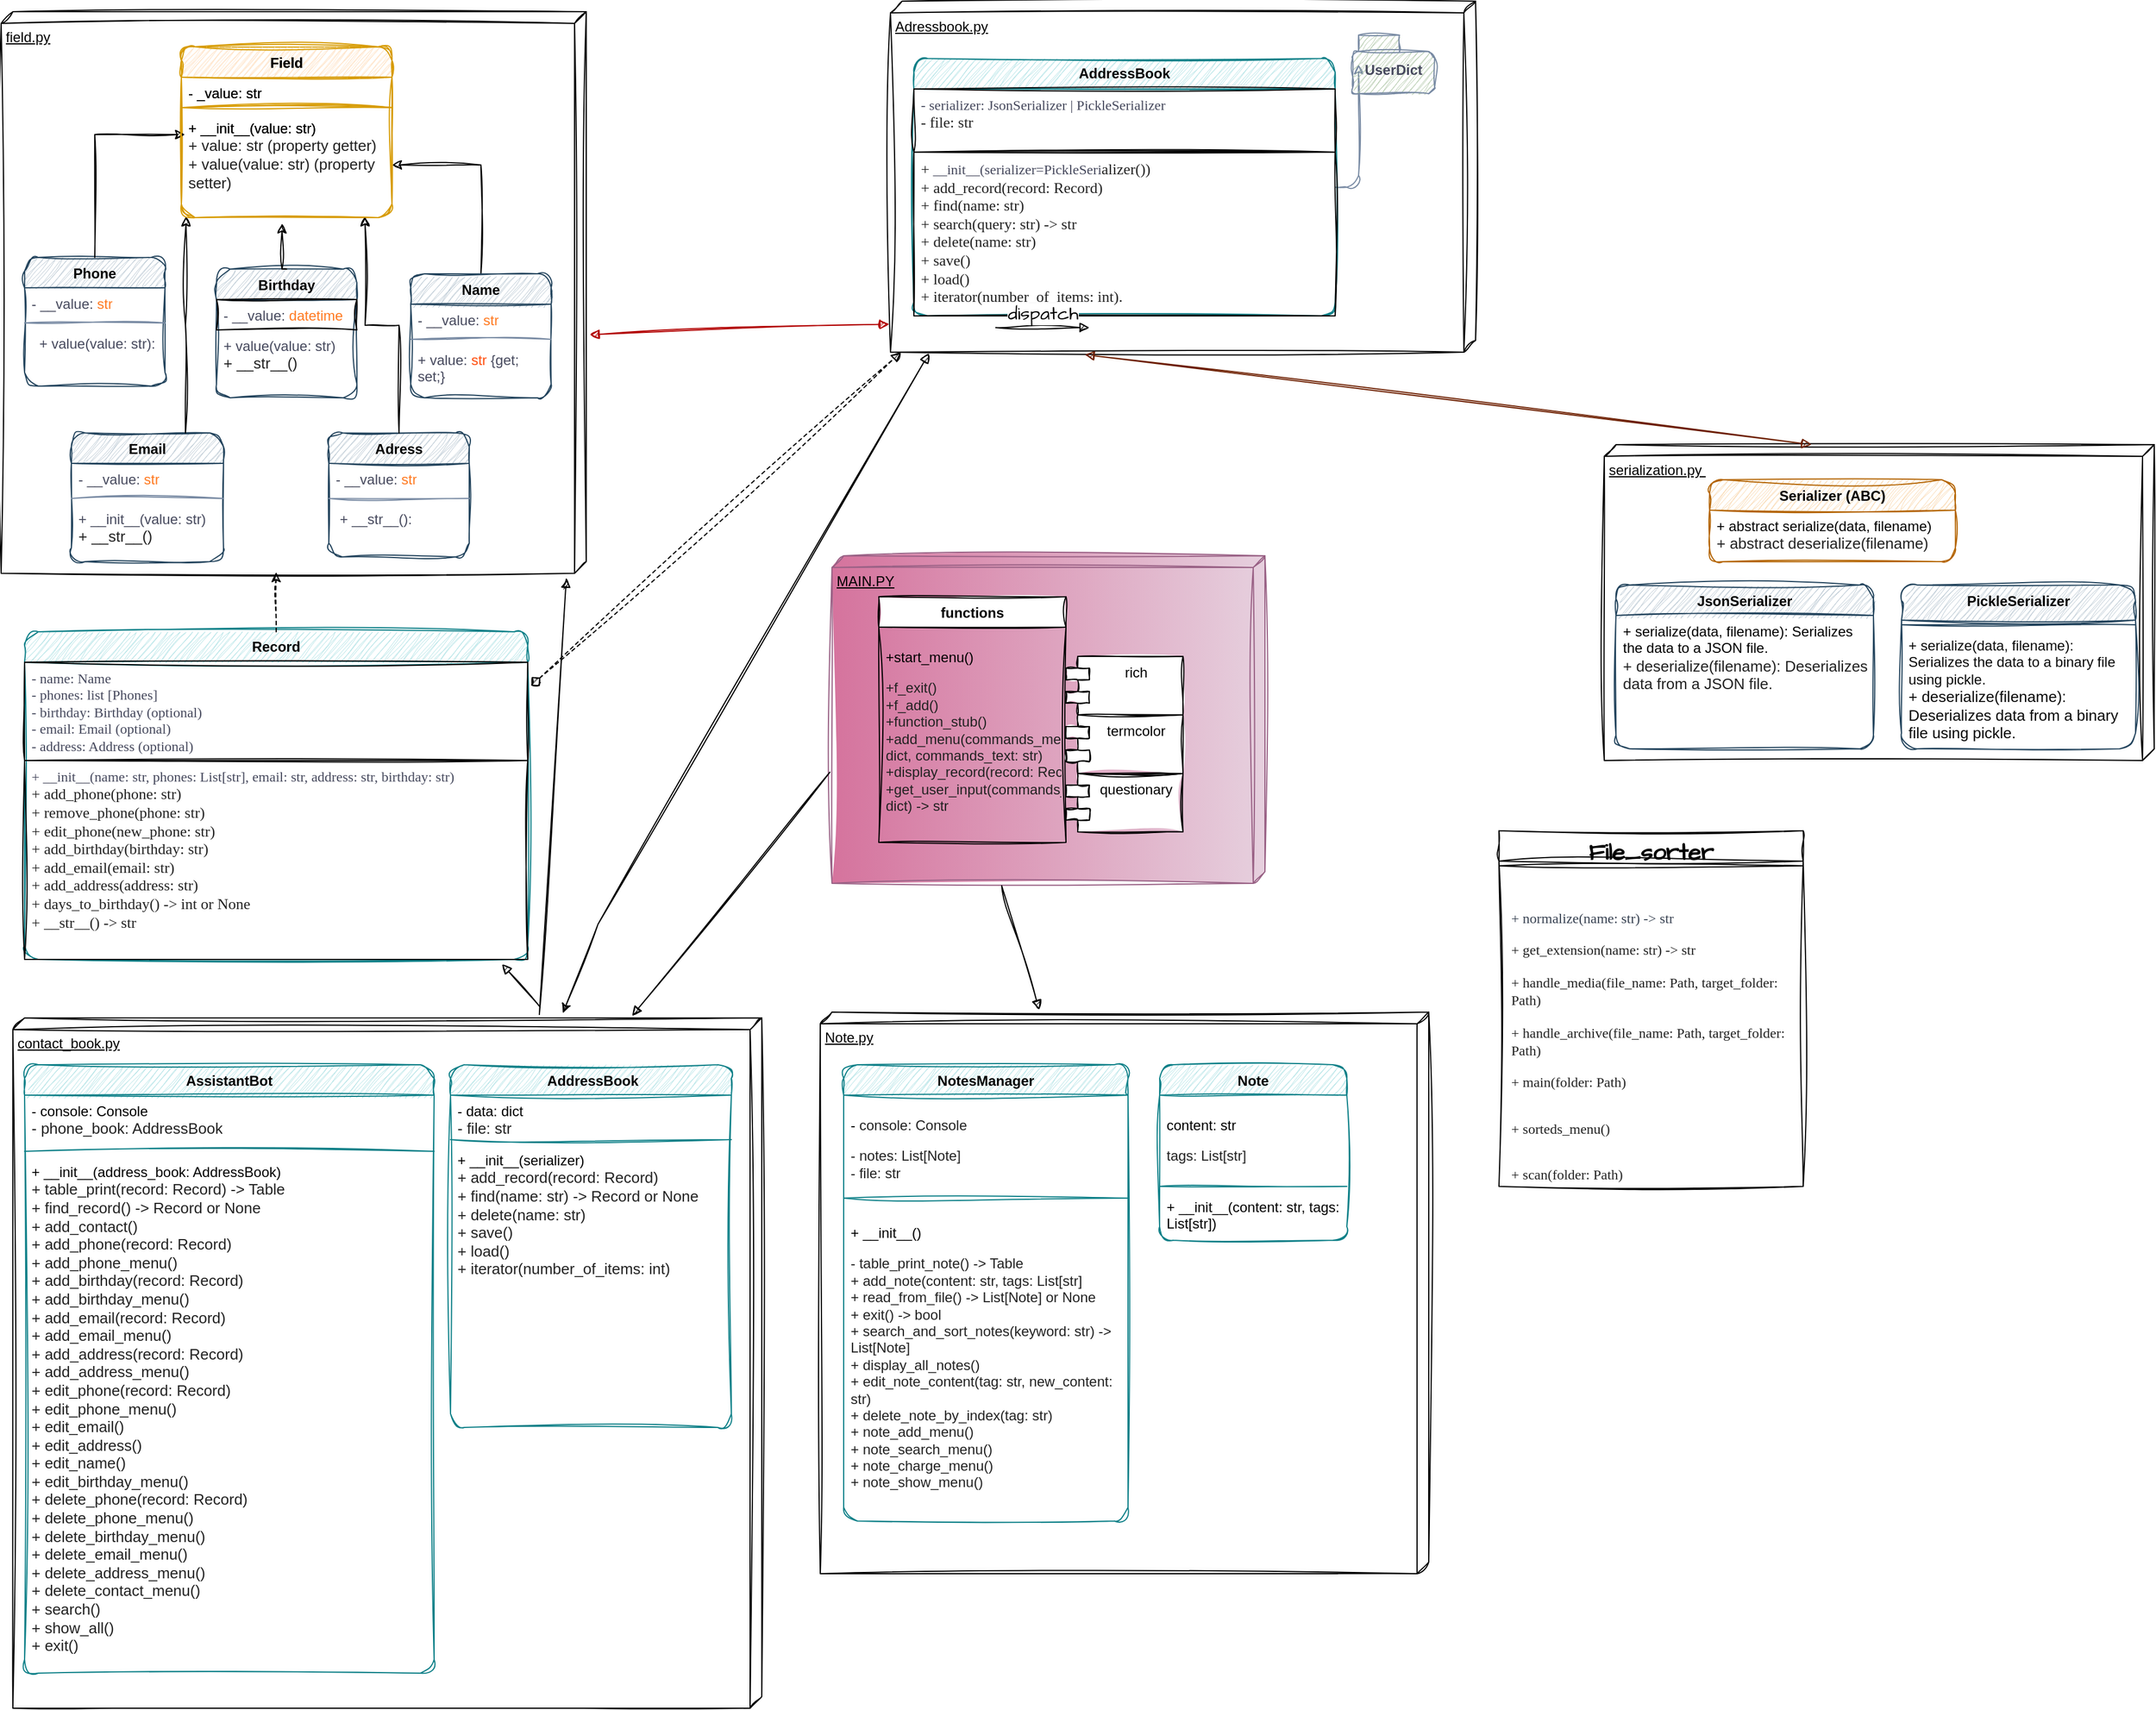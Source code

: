 <mxfile version="22.1.18" type="github">
  <diagram name="ページ1" id="56sixpd-Q7-I2ywJQ_Ff">
    <mxGraphModel dx="1434" dy="1959" grid="1" gridSize="10" guides="1" tooltips="1" connect="1" arrows="1" fold="1" page="1" pageScale="1" pageWidth="827" pageHeight="1169" math="0" shadow="0">
      <root>
        <mxCell id="0" />
        <mxCell id="1" parent="0" />
        <mxCell id="CZ0X2uUKR-2sS1H53aNZ-123" value="Note.py" style="verticalAlign=top;align=left;spacingTop=8;spacingLeft=2;spacingRight=12;shape=cube;size=10;direction=south;fontStyle=4;html=1;whiteSpace=wrap;sketch=1;curveFitting=1;jiggle=2;" vertex="1" parent="1">
          <mxGeometry x="730" y="-305" width="520" height="480" as="geometry" />
        </mxCell>
        <mxCell id="CZ0X2uUKR-2sS1H53aNZ-106" value="contact_book.py" style="verticalAlign=top;align=left;spacingTop=8;spacingLeft=2;spacingRight=12;shape=cube;size=10;direction=south;fontStyle=4;html=1;whiteSpace=wrap;sketch=1;curveFitting=1;jiggle=2;" vertex="1" parent="1">
          <mxGeometry x="40" y="-300" width="640" height="590" as="geometry" />
        </mxCell>
        <mxCell id="CZ0X2uUKR-2sS1H53aNZ-79" value="serialization.py&amp;nbsp;" style="verticalAlign=top;align=left;spacingTop=8;spacingLeft=2;spacingRight=12;shape=cube;size=10;direction=south;fontStyle=4;html=1;whiteSpace=wrap;sketch=1;curveFitting=1;jiggle=2;" vertex="1" parent="1">
          <mxGeometry x="1400" y="-790" width="470" height="270" as="geometry" />
        </mxCell>
        <mxCell id="CZ0X2uUKR-2sS1H53aNZ-51" value="field.py" style="verticalAlign=top;align=left;spacingTop=8;spacingLeft=2;spacingRight=12;shape=cube;size=10;direction=south;fontStyle=4;html=1;whiteSpace=wrap;sketch=1;curveFitting=1;jiggle=2;" vertex="1" parent="1">
          <mxGeometry x="30" y="-1160" width="500" height="480" as="geometry" />
        </mxCell>
        <mxCell id="CZ0X2uUKR-2sS1H53aNZ-50" value="Adressbook.py" style="verticalAlign=top;align=left;spacingTop=8;spacingLeft=2;spacingRight=12;shape=cube;size=10;direction=south;fontStyle=4;html=1;whiteSpace=wrap;sketch=1;curveFitting=1;jiggle=2;" vertex="1" parent="1">
          <mxGeometry x="790" y="-1169" width="500" height="300" as="geometry" />
        </mxCell>
        <mxCell id="CZ0X2uUKR-2sS1H53aNZ-56" style="edgeStyle=orthogonalEdgeStyle;rounded=0;orthogonalLoop=1;jettySize=auto;html=1;entryX=1;entryY=0.5;entryDx=0;entryDy=0;sketch=1;curveFitting=1;jiggle=2;" edge="1" parent="1" source="fRxtUmQrO1Woh4yGc04h-2" target="CZ0X2uUKR-2sS1H53aNZ-25">
          <mxGeometry relative="1" as="geometry" />
        </mxCell>
        <mxCell id="fRxtUmQrO1Woh4yGc04h-2" value="Name" style="swimlane;fontStyle=1;align=center;verticalAlign=top;childLayout=stackLayout;horizontal=1;startSize=26;horizontalStack=0;resizeParent=1;resizeParentMax=0;resizeLast=0;collapsible=1;marginBottom=0;whiteSpace=wrap;html=1;labelBackgroundColor=none;fillColor=#bac8d3;strokeColor=#23445d;rounded=1;sketch=1;curveFitting=1;jiggle=2;" parent="1" vertex="1">
          <mxGeometry x="380" y="-936" width="120" height="106" as="geometry" />
        </mxCell>
        <mxCell id="fRxtUmQrO1Woh4yGc04h-3" value="- __value:&amp;nbsp;&lt;font style=&quot;border-color: var(--border-color);&quot; color=&quot;#ff7a21&quot;&gt;str&lt;/font&gt;" style="text;strokeColor=none;fillColor=none;align=left;verticalAlign=top;spacingLeft=4;spacingRight=4;overflow=hidden;rotatable=0;points=[[0,0.5],[1,0.5]];portConstraint=eastwest;whiteSpace=wrap;html=1;labelBackgroundColor=none;fontColor=#46495D;rounded=1;sketch=1;curveFitting=1;jiggle=2;" parent="fRxtUmQrO1Woh4yGc04h-2" vertex="1">
          <mxGeometry y="26" width="120" height="26" as="geometry" />
        </mxCell>
        <mxCell id="fRxtUmQrO1Woh4yGc04h-4" value="" style="line;strokeWidth=1;fillColor=none;align=left;verticalAlign=middle;spacingTop=-1;spacingLeft=3;spacingRight=3;rotatable=0;labelPosition=right;points=[];portConstraint=eastwest;strokeColor=#788AA3;labelBackgroundColor=none;fontColor=#46495D;rounded=1;sketch=1;curveFitting=1;jiggle=2;" parent="fRxtUmQrO1Woh4yGc04h-2" vertex="1">
          <mxGeometry y="52" width="120" height="8" as="geometry" />
        </mxCell>
        <mxCell id="fRxtUmQrO1Woh4yGc04h-5" value="+ value:&amp;nbsp;&lt;font style=&quot;border-color: var(--border-color);&quot; color=&quot;#ff4d0d&quot;&gt;str&lt;/font&gt;&amp;nbsp;{get; set;}" style="text;strokeColor=none;fillColor=none;align=left;verticalAlign=top;spacingLeft=4;spacingRight=4;overflow=hidden;rotatable=0;points=[[0,0.5],[1,0.5]];portConstraint=eastwest;whiteSpace=wrap;html=1;labelBackgroundColor=none;fontColor=#46495D;rounded=1;sketch=1;curveFitting=1;jiggle=2;" parent="fRxtUmQrO1Woh4yGc04h-2" vertex="1">
          <mxGeometry y="60" width="120" height="46" as="geometry" />
        </mxCell>
        <mxCell id="fRxtUmQrO1Woh4yGc04h-6" value="Adress" style="swimlane;fontStyle=1;align=center;verticalAlign=top;childLayout=stackLayout;horizontal=1;startSize=26;horizontalStack=0;resizeParent=1;resizeParentMax=0;resizeLast=0;collapsible=1;marginBottom=0;whiteSpace=wrap;html=1;labelBackgroundColor=none;fillColor=#bac8d3;strokeColor=#23445d;rounded=1;sketch=1;curveFitting=1;jiggle=2;" parent="1" vertex="1">
          <mxGeometry x="310" y="-800" width="120" height="106" as="geometry" />
        </mxCell>
        <mxCell id="fRxtUmQrO1Woh4yGc04h-7" value="- __value:&amp;nbsp;&lt;font style=&quot;border-color: var(--border-color);&quot; color=&quot;#ff7a21&quot;&gt;str&lt;/font&gt;" style="text;strokeColor=none;fillColor=none;align=left;verticalAlign=top;spacingLeft=4;spacingRight=4;overflow=hidden;rotatable=0;points=[[0,0.5],[1,0.5]];portConstraint=eastwest;whiteSpace=wrap;html=1;labelBackgroundColor=none;fontColor=#46495D;rounded=1;sketch=1;curveFitting=1;jiggle=2;" parent="fRxtUmQrO1Woh4yGc04h-6" vertex="1">
          <mxGeometry y="26" width="120" height="26" as="geometry" />
        </mxCell>
        <mxCell id="fRxtUmQrO1Woh4yGc04h-8" value="" style="line;strokeWidth=1;fillColor=none;align=left;verticalAlign=middle;spacingTop=-1;spacingLeft=3;spacingRight=3;rotatable=0;labelPosition=right;points=[];portConstraint=eastwest;strokeColor=#788AA3;labelBackgroundColor=none;fontColor=#46495D;rounded=1;sketch=1;curveFitting=1;jiggle=2;" parent="fRxtUmQrO1Woh4yGc04h-6" vertex="1">
          <mxGeometry y="52" width="120" height="8" as="geometry" />
        </mxCell>
        <mxCell id="fRxtUmQrO1Woh4yGc04h-9" value="&amp;nbsp;+ __str__():" style="text;strokeColor=none;fillColor=none;align=left;verticalAlign=top;spacingLeft=4;spacingRight=4;overflow=hidden;rotatable=0;points=[[0,0.5],[1,0.5]];portConstraint=eastwest;whiteSpace=wrap;html=1;labelBackgroundColor=none;fontColor=#46495D;rounded=1;sketch=1;curveFitting=1;jiggle=2;" parent="fRxtUmQrO1Woh4yGc04h-6" vertex="1">
          <mxGeometry y="60" width="120" height="46" as="geometry" />
        </mxCell>
        <mxCell id="fRxtUmQrO1Woh4yGc04h-11" value="Email" style="swimlane;fontStyle=1;align=center;verticalAlign=top;childLayout=stackLayout;horizontal=1;startSize=26;horizontalStack=0;resizeParent=1;resizeParentMax=0;resizeLast=0;collapsible=1;marginBottom=0;whiteSpace=wrap;html=1;labelBackgroundColor=none;fillColor=#bac8d3;strokeColor=#23445d;rounded=1;sketch=1;curveFitting=1;jiggle=2;" parent="1" vertex="1">
          <mxGeometry x="90" y="-800" width="130" height="110" as="geometry" />
        </mxCell>
        <mxCell id="fRxtUmQrO1Woh4yGc04h-12" value="- __value:&amp;nbsp;&lt;font style=&quot;border-color: var(--border-color);&quot; color=&quot;#ff7a21&quot;&gt;str&lt;/font&gt;" style="text;strokeColor=none;fillColor=none;align=left;verticalAlign=top;spacingLeft=4;spacingRight=4;overflow=hidden;rotatable=0;points=[[0,0.5],[1,0.5]];portConstraint=eastwest;whiteSpace=wrap;html=1;labelBackgroundColor=none;fontColor=#46495D;rounded=1;sketch=1;curveFitting=1;jiggle=2;" parent="fRxtUmQrO1Woh4yGc04h-11" vertex="1">
          <mxGeometry y="26" width="130" height="26" as="geometry" />
        </mxCell>
        <mxCell id="fRxtUmQrO1Woh4yGc04h-13" value="" style="line;strokeWidth=1;fillColor=none;align=left;verticalAlign=middle;spacingTop=-1;spacingLeft=3;spacingRight=3;rotatable=0;labelPosition=right;points=[];portConstraint=eastwest;strokeColor=#788AA3;labelBackgroundColor=none;fontColor=#46495D;rounded=1;sketch=1;curveFitting=1;jiggle=2;" parent="fRxtUmQrO1Woh4yGc04h-11" vertex="1">
          <mxGeometry y="52" width="130" height="8" as="geometry" />
        </mxCell>
        <mxCell id="fRxtUmQrO1Woh4yGc04h-14" value="+ __init__(value: str)&lt;br style=&quot;color: rgb(34, 34, 34); font-family: Arial, Helvetica, sans-serif; font-size: small;&quot;&gt;&lt;span style=&quot;color: rgb(34, 34, 34); font-family: Arial, Helvetica, sans-serif; font-size: small; background-color: rgb(255, 255, 255);&quot;&gt;+ __str__()&lt;/span&gt;" style="text;strokeColor=none;fillColor=none;align=left;verticalAlign=top;spacingLeft=4;spacingRight=4;overflow=hidden;rotatable=0;points=[[0,0.5],[1,0.5]];portConstraint=eastwest;whiteSpace=wrap;html=1;shadow=1;labelBackgroundColor=none;fontColor=#46495D;rounded=1;sketch=1;curveFitting=1;jiggle=2;" parent="fRxtUmQrO1Woh4yGc04h-11" vertex="1">
          <mxGeometry y="60" width="130" height="50" as="geometry" />
        </mxCell>
        <mxCell id="fRxtUmQrO1Woh4yGc04h-16" value="Phone" style="swimlane;fontStyle=1;align=center;verticalAlign=top;childLayout=stackLayout;horizontal=1;startSize=26;horizontalStack=0;resizeParent=1;resizeParentMax=0;resizeLast=0;collapsible=1;marginBottom=0;whiteSpace=wrap;html=1;labelBackgroundColor=none;fillColor=#bac8d3;strokeColor=#23445d;rounded=1;sketch=1;curveFitting=1;jiggle=2;" parent="1" vertex="1">
          <mxGeometry x="50" y="-950" width="120" height="110" as="geometry" />
        </mxCell>
        <mxCell id="fRxtUmQrO1Woh4yGc04h-17" value="- __value:&amp;nbsp;&lt;font style=&quot;border-color: var(--border-color);&quot; color=&quot;#ff7a21&quot;&gt;str&lt;/font&gt;" style="text;strokeColor=none;fillColor=none;align=left;verticalAlign=top;spacingLeft=4;spacingRight=4;overflow=hidden;rotatable=0;points=[[0,0.5],[1,0.5]];portConstraint=eastwest;whiteSpace=wrap;html=1;labelBackgroundColor=none;fontColor=#46495D;rounded=1;sketch=1;curveFitting=1;jiggle=2;" parent="fRxtUmQrO1Woh4yGc04h-16" vertex="1">
          <mxGeometry y="26" width="120" height="26" as="geometry" />
        </mxCell>
        <mxCell id="fRxtUmQrO1Woh4yGc04h-18" value="" style="line;strokeWidth=1;fillColor=none;align=left;verticalAlign=middle;spacingTop=-1;spacingLeft=3;spacingRight=3;rotatable=0;labelPosition=right;points=[];portConstraint=eastwest;strokeColor=#788AA3;labelBackgroundColor=none;fontColor=#46495D;rounded=1;sketch=1;curveFitting=1;jiggle=2;" parent="fRxtUmQrO1Woh4yGc04h-16" vertex="1">
          <mxGeometry y="52" width="120" height="8" as="geometry" />
        </mxCell>
        <mxCell id="fRxtUmQrO1Woh4yGc04h-19" value="&amp;nbsp; + value(value: str):" style="text;strokeColor=none;fillColor=none;align=left;verticalAlign=top;spacingLeft=4;spacingRight=4;overflow=hidden;rotatable=0;points=[[0,0.5],[1,0.5]];portConstraint=eastwest;whiteSpace=wrap;html=1;labelBackgroundColor=none;fontColor=#46495D;rounded=1;sketch=1;curveFitting=1;jiggle=2;" parent="fRxtUmQrO1Woh4yGc04h-16" vertex="1">
          <mxGeometry y="60" width="120" height="50" as="geometry" />
        </mxCell>
        <mxCell id="fRxtUmQrO1Woh4yGc04h-20" value="Birthday" style="swimlane;fontStyle=1;align=center;verticalAlign=top;childLayout=stackLayout;horizontal=1;startSize=26;horizontalStack=0;resizeParent=1;resizeParentMax=0;resizeLast=0;collapsible=1;marginBottom=0;whiteSpace=wrap;html=1;labelBackgroundColor=none;fillColor=#bac8d3;strokeColor=#23445d;rounded=1;sketch=1;curveFitting=1;jiggle=2;" parent="1" vertex="1">
          <mxGeometry x="214" y="-940" width="120" height="110" as="geometry" />
        </mxCell>
        <mxCell id="fRxtUmQrO1Woh4yGc04h-21" value="- __value: &lt;font color=&quot;#ff7a21&quot;&gt;datetime&lt;/font&gt;" style="text;strokeColor=default;fillColor=none;align=left;verticalAlign=top;spacingLeft=4;spacingRight=4;overflow=hidden;rotatable=0;points=[[0,0.5],[1,0.5]];portConstraint=eastwest;whiteSpace=wrap;html=1;labelBackgroundColor=none;fontColor=#46495D;rounded=0;sketch=1;curveFitting=1;jiggle=2;" parent="fRxtUmQrO1Woh4yGc04h-20" vertex="1">
          <mxGeometry y="26" width="120" height="26" as="geometry" />
        </mxCell>
        <mxCell id="fRxtUmQrO1Woh4yGc04h-22" value="+ value(value: str)&lt;div style=&quot;color: rgb(34, 34, 34); font-family: Arial, Helvetica, sans-serif; font-size: small;&quot;&gt;+ __str__()&lt;/div&gt;" style="text;strokeColor=none;fillColor=none;align=left;verticalAlign=top;spacingLeft=4;spacingRight=4;overflow=hidden;rotatable=0;points=[[0,0.5],[1,0.5]];portConstraint=eastwest;whiteSpace=wrap;html=1;labelBackgroundColor=none;fontColor=#46495D;rounded=1;sketch=1;curveFitting=1;jiggle=2;" parent="fRxtUmQrO1Woh4yGc04h-20" vertex="1">
          <mxGeometry y="52" width="120" height="58" as="geometry" />
        </mxCell>
        <mxCell id="fRxtUmQrO1Woh4yGc04h-30" value="Record" style="swimlane;fontStyle=1;childLayout=stackLayout;horizontal=1;startSize=26;fillColor=#b0e3e6;horizontalStack=0;resizeParent=1;resizeParentMax=0;resizeLast=0;collapsible=1;marginBottom=0;whiteSpace=wrap;html=1;rounded=1;strokeColor=#0e8088;sketch=1;curveFitting=1;jiggle=2;" parent="1" vertex="1">
          <mxGeometry x="50" y="-630" width="430" height="280" as="geometry">
            <mxRectangle x="280" y="-770" width="80" height="30" as="alternateBounds" />
          </mxGeometry>
        </mxCell>
        <mxCell id="fRxtUmQrO1Woh4yGc04h-31" value="&lt;font face=&quot;Times New Roman&quot;&gt;- name: Name&lt;br&gt;- phones: list [Phones]&lt;br&gt;-&amp;nbsp;birthday: Birthday (optional)&lt;br&gt;-&amp;nbsp;email: Email (optional)&lt;br&gt;-&amp;nbsp;address: Address (optional)&lt;/font&gt;" style="text;strokeColor=default;fillColor=none;align=left;verticalAlign=top;spacingLeft=4;spacingRight=4;overflow=hidden;rotatable=0;points=[[0,0.5],[1,0.5]];portConstraint=eastwest;whiteSpace=wrap;html=1;fontColor=#46495D;sketch=1;curveFitting=1;jiggle=2;" parent="fRxtUmQrO1Woh4yGc04h-30" vertex="1">
          <mxGeometry y="26" width="430" height="84" as="geometry" />
        </mxCell>
        <mxCell id="fRxtUmQrO1Woh4yGc04h-32" value="&lt;div&gt;&lt;font face=&quot;Times New Roman&quot;&gt;+ __init__(name: str, phones: List[str], email: str, address: str, birthday: str)&lt;br style=&quot;color: rgb(34, 34, 34); font-size: small; background-color: rgb(255, 255, 255);&quot;&gt;&lt;span style=&quot;color: rgb(34, 34, 34); font-size: small; background-color: rgb(255, 255, 255);&quot;&gt;+ add_phone(phone: str)&lt;/span&gt;&lt;br style=&quot;color: rgb(34, 34, 34); font-size: small; background-color: rgb(255, 255, 255);&quot;&gt;&lt;span style=&quot;color: rgb(34, 34, 34); font-size: small; background-color: rgb(255, 255, 255);&quot;&gt;+ remove_phone(phone: str)&lt;/span&gt;&lt;br style=&quot;color: rgb(34, 34, 34); font-size: small; background-color: rgb(255, 255, 255);&quot;&gt;&lt;span style=&quot;color: rgb(34, 34, 34); font-size: small; background-color: rgb(255, 255, 255);&quot;&gt;+ edit_phone(new_phone: str)&lt;/span&gt;&lt;br style=&quot;color: rgb(34, 34, 34); font-size: small; background-color: rgb(255, 255, 255);&quot;&gt;&lt;span style=&quot;color: rgb(34, 34, 34); font-size: small; background-color: rgb(255, 255, 255);&quot;&gt;+ add_birthday(birthday: str)&lt;/span&gt;&lt;br style=&quot;color: rgb(34, 34, 34); font-size: small; background-color: rgb(255, 255, 255);&quot;&gt;&lt;span style=&quot;color: rgb(34, 34, 34); font-size: small; background-color: rgb(255, 255, 255);&quot;&gt;+ add_email(email: str)&lt;/span&gt;&lt;br style=&quot;color: rgb(34, 34, 34); font-size: small; background-color: rgb(255, 255, 255);&quot;&gt;&lt;span style=&quot;color: rgb(34, 34, 34); font-size: small; background-color: rgb(255, 255, 255);&quot;&gt;+ add_address(address: str)&lt;/span&gt;&lt;br style=&quot;color: rgb(34, 34, 34); font-size: small; background-color: rgb(255, 255, 255);&quot;&gt;&lt;span style=&quot;color: rgb(34, 34, 34); font-size: small; background-color: rgb(255, 255, 255);&quot;&gt;+ days_to_birthday() -&amp;gt; int or None&lt;/span&gt;&lt;br style=&quot;color: rgb(34, 34, 34); font-size: small; background-color: rgb(255, 255, 255);&quot;&gt;&lt;span style=&quot;color: rgb(34, 34, 34); font-size: small; background-color: rgb(255, 255, 255);&quot;&gt;+ __str__() -&amp;gt; str&lt;/span&gt;&lt;br&gt;&lt;/font&gt;&lt;/div&gt;&lt;div&gt;&lt;br&gt;&lt;/div&gt;" style="text;strokeColor=default;fillColor=none;align=left;verticalAlign=top;spacingLeft=4;spacingRight=4;overflow=hidden;rotatable=0;points=[[0,0.5],[1,0.5]];portConstraint=eastwest;whiteSpace=wrap;html=1;fontColor=#46495D;sketch=1;curveFitting=1;jiggle=2;" parent="fRxtUmQrO1Woh4yGc04h-30" vertex="1">
          <mxGeometry y="110" width="430" height="170" as="geometry" />
        </mxCell>
        <mxCell id="fRxtUmQrO1Woh4yGc04h-38" style="edgeStyle=orthogonalEdgeStyle;rounded=1;orthogonalLoop=1;jettySize=auto;html=1;strokeColor=#788AA3;fontColor=#46495D;fillColor=#B2C9AB;sketch=1;curveFitting=1;jiggle=2;" parent="1" source="fRxtUmQrO1Woh4yGc04h-39" target="fRxtUmQrO1Woh4yGc04h-42" edge="1">
          <mxGeometry relative="1" as="geometry" />
        </mxCell>
        <mxCell id="fRxtUmQrO1Woh4yGc04h-39" value="AddressBook" style="swimlane;fontStyle=1;childLayout=stackLayout;horizontal=1;startSize=26;fillColor=#b0e3e6;horizontalStack=0;resizeParent=1;resizeParentMax=0;resizeLast=0;collapsible=1;marginBottom=0;whiteSpace=wrap;html=1;rounded=1;strokeColor=#0e8088;sketch=1;curveFitting=1;jiggle=2;" parent="1" vertex="1">
          <mxGeometry x="810" y="-1120" width="360" height="220" as="geometry" />
        </mxCell>
        <mxCell id="fRxtUmQrO1Woh4yGc04h-40" value="&lt;font face=&quot;Times New Roman&quot;&gt;- serializer: JsonSerializer | PickleSerializer&lt;br style=&quot;color: rgb(34, 34, 34); font-size: small; background-color: rgb(255, 255, 255);&quot;&gt;&lt;span style=&quot;color: rgb(34, 34, 34); font-size: small; background-color: rgb(255, 255, 255);&quot;&gt;- file: str&lt;/span&gt;&lt;/font&gt;" style="text;strokeColor=default;fillColor=none;align=left;verticalAlign=top;spacingLeft=4;spacingRight=4;overflow=hidden;rotatable=0;points=[[0,0.5],[1,0.5]];portConstraint=eastwest;whiteSpace=wrap;html=1;fontColor=#46495D;sketch=1;curveFitting=1;jiggle=2;" parent="fRxtUmQrO1Woh4yGc04h-39" vertex="1">
          <mxGeometry y="26" width="360" height="54" as="geometry" />
        </mxCell>
        <mxCell id="fRxtUmQrO1Woh4yGc04h-41" value="&lt;font face=&quot;Times New Roman&quot;&gt;&lt;span style=&quot;color: rgb(34, 34, 34); font-size: small; background-color: rgb(255, 255, 255);&quot;&gt;+&lt;/span&gt;&amp;nbsp;__init__(serializer=PickleSeri&lt;wbr style=&quot;color: rgb(34, 34, 34); font-size: small;&quot;&gt;&lt;span style=&quot;color: rgb(34, 34, 34); font-size: small; background-color: rgb(255, 255, 255);&quot;&gt;alizer())&lt;/span&gt;&lt;br style=&quot;color: rgb(34, 34, 34); font-size: small;&quot;&gt;&lt;span style=&quot;color: rgb(34, 34, 34); font-size: small; background-color: rgb(255, 255, 255);&quot;&gt;+ add_record(record: Record)&lt;/span&gt;&lt;br style=&quot;color: rgb(34, 34, 34); font-size: small;&quot;&gt;&lt;span style=&quot;color: rgb(34, 34, 34); font-size: small; background-color: rgb(255, 255, 255);&quot;&gt;+ find(name: str)&lt;/span&gt;&lt;br style=&quot;color: rgb(34, 34, 34); font-size: small;&quot;&gt;&lt;span style=&quot;color: rgb(34, 34, 34); font-size: small; background-color: rgb(255, 255, 255);&quot;&gt;+ search(query: str) -&amp;gt; str&lt;/span&gt;&lt;br style=&quot;color: rgb(34, 34, 34); font-size: small;&quot;&gt;&lt;span style=&quot;color: rgb(34, 34, 34); font-size: small; background-color: rgb(255, 255, 255);&quot;&gt;+ delete(name: str)&lt;/span&gt;&lt;br style=&quot;color: rgb(34, 34, 34); font-size: small;&quot;&gt;&lt;span style=&quot;color: rgb(34, 34, 34); font-size: small; background-color: rgb(255, 255, 255);&quot;&gt;+ save()&lt;/span&gt;&lt;br style=&quot;color: rgb(34, 34, 34); font-size: small;&quot;&gt;&lt;span style=&quot;color: rgb(34, 34, 34); font-size: small; background-color: rgb(255, 255, 255);&quot;&gt;+ load()&lt;/span&gt;&lt;br style=&quot;color: rgb(34, 34, 34); font-size: small;&quot;&gt;&lt;span style=&quot;color: rgb(34, 34, 34); font-size: small; background-color: rgb(255, 255, 255);&quot;&gt;+ iterator(number_of_items: int)&lt;/span&gt;&lt;span style=&quot;color: rgb(34, 34, 34); font-size: small; background-color: rgb(255, 255, 255);&quot;&gt;.&lt;/span&gt;&lt;/font&gt;" style="text;strokeColor=default;fillColor=none;align=left;verticalAlign=top;spacingLeft=4;spacingRight=4;overflow=hidden;rotatable=0;points=[[0,0.5],[1,0.5]];portConstraint=eastwest;whiteSpace=wrap;html=1;fontColor=#46495D;sketch=1;curveFitting=1;jiggle=2;" parent="fRxtUmQrO1Woh4yGc04h-39" vertex="1">
          <mxGeometry y="80" width="360" height="140" as="geometry" />
        </mxCell>
        <mxCell id="fRxtUmQrO1Woh4yGc04h-42" value="UserDict" style="shape=folder;fontStyle=1;spacingTop=10;tabWidth=40;tabHeight=14;tabPosition=left;html=1;whiteSpace=wrap;rounded=1;strokeColor=#788AA3;fontColor=#46495D;fillColor=#B2C9AB;sketch=1;curveFitting=1;jiggle=2;" parent="1" vertex="1">
          <mxGeometry x="1185" y="-1140" width="70" height="50" as="geometry" />
        </mxCell>
        <mxCell id="CZ0X2uUKR-2sS1H53aNZ-22" value="Field" style="swimlane;fontStyle=1;align=center;verticalAlign=top;childLayout=stackLayout;horizontal=1;startSize=26;horizontalStack=0;resizeParent=1;resizeParentMax=0;resizeLast=0;collapsible=1;marginBottom=0;whiteSpace=wrap;html=1;rounded=1;fillColor=#ffe6cc;strokeColor=#d79b00;sketch=1;curveFitting=1;jiggle=2;" vertex="1" parent="1">
          <mxGeometry x="184" y="-1130" width="180" height="146" as="geometry" />
        </mxCell>
        <mxCell id="CZ0X2uUKR-2sS1H53aNZ-23" value="- _value: str" style="text;strokeColor=none;fillColor=none;align=left;verticalAlign=top;spacingLeft=4;spacingRight=4;overflow=hidden;rotatable=0;points=[[0,0.5],[1,0.5]];portConstraint=eastwest;whiteSpace=wrap;html=1;sketch=1;curveFitting=1;jiggle=2;" vertex="1" parent="CZ0X2uUKR-2sS1H53aNZ-22">
          <mxGeometry y="26" width="180" height="22" as="geometry" />
        </mxCell>
        <mxCell id="CZ0X2uUKR-2sS1H53aNZ-24" value="" style="line;strokeWidth=1;fillColor=none;align=left;verticalAlign=middle;spacingTop=-1;spacingLeft=3;spacingRight=3;rotatable=0;labelPosition=right;points=[];portConstraint=eastwest;strokeColor=inherit;sketch=1;curveFitting=1;jiggle=2;" vertex="1" parent="CZ0X2uUKR-2sS1H53aNZ-22">
          <mxGeometry y="48" width="180" height="8" as="geometry" />
        </mxCell>
        <mxCell id="CZ0X2uUKR-2sS1H53aNZ-25" value="+ __init__(value: str)&lt;br style=&quot;color: rgb(34, 34, 34); font-family: Arial, Helvetica, sans-serif; font-size: small; background-color: rgb(255, 255, 255);&quot;&gt;&lt;span style=&quot;color: rgb(34, 34, 34); font-family: Arial, Helvetica, sans-serif; font-size: small; background-color: rgb(255, 255, 255);&quot;&gt;+ value: str (property getter)&lt;/span&gt;&lt;br style=&quot;color: rgb(34, 34, 34); font-family: Arial, Helvetica, sans-serif; font-size: small; background-color: rgb(255, 255, 255);&quot;&gt;&lt;span style=&quot;color: rgb(34, 34, 34); font-family: Arial, Helvetica, sans-serif; font-size: small; background-color: rgb(255, 255, 255);&quot;&gt;+ value(value: str) (property setter)&lt;/span&gt;" style="text;strokeColor=none;fillColor=none;align=left;verticalAlign=top;spacingLeft=4;spacingRight=4;overflow=hidden;rotatable=0;points=[[0,0.5],[1,0.5]];portConstraint=eastwest;whiteSpace=wrap;html=1;sketch=1;curveFitting=1;jiggle=2;" vertex="1" parent="CZ0X2uUKR-2sS1H53aNZ-22">
          <mxGeometry y="56" width="180" height="90" as="geometry" />
        </mxCell>
        <mxCell id="CZ0X2uUKR-2sS1H53aNZ-54" style="edgeStyle=orthogonalEdgeStyle;rounded=0;orthogonalLoop=1;jettySize=auto;html=1;exitX=0.5;exitY=0;exitDx=0;exitDy=0;entryX=0.017;entryY=0.211;entryDx=0;entryDy=0;entryPerimeter=0;sketch=1;curveFitting=1;jiggle=2;" edge="1" parent="1" source="fRxtUmQrO1Woh4yGc04h-16" target="CZ0X2uUKR-2sS1H53aNZ-25">
          <mxGeometry relative="1" as="geometry" />
        </mxCell>
        <mxCell id="CZ0X2uUKR-2sS1H53aNZ-55" style="edgeStyle=orthogonalEdgeStyle;rounded=0;orthogonalLoop=1;jettySize=auto;html=1;exitX=0.5;exitY=0;exitDx=0;exitDy=0;entryX=0.478;entryY=1.056;entryDx=0;entryDy=0;entryPerimeter=0;sketch=1;curveFitting=1;jiggle=2;" edge="1" parent="1" source="fRxtUmQrO1Woh4yGc04h-20" target="CZ0X2uUKR-2sS1H53aNZ-25">
          <mxGeometry relative="1" as="geometry" />
        </mxCell>
        <mxCell id="CZ0X2uUKR-2sS1H53aNZ-57" style="edgeStyle=orthogonalEdgeStyle;rounded=0;orthogonalLoop=1;jettySize=auto;html=1;entryX=0.872;entryY=0.989;entryDx=0;entryDy=0;entryPerimeter=0;sketch=1;curveFitting=1;jiggle=2;" edge="1" parent="1" source="fRxtUmQrO1Woh4yGc04h-6" target="CZ0X2uUKR-2sS1H53aNZ-25">
          <mxGeometry relative="1" as="geometry" />
        </mxCell>
        <mxCell id="CZ0X2uUKR-2sS1H53aNZ-59" style="edgeStyle=orthogonalEdgeStyle;rounded=0;orthogonalLoop=1;jettySize=auto;html=1;exitX=0.75;exitY=0;exitDx=0;exitDy=0;entryX=0.022;entryY=0.989;entryDx=0;entryDy=0;entryPerimeter=0;sketch=1;curveFitting=1;jiggle=2;" edge="1" parent="1" source="fRxtUmQrO1Woh4yGc04h-11" target="CZ0X2uUKR-2sS1H53aNZ-25">
          <mxGeometry relative="1" as="geometry" />
        </mxCell>
        <mxCell id="CZ0X2uUKR-2sS1H53aNZ-62" value="" style="endArrow=block;startArrow=block;endFill=1;startFill=1;html=1;rounded=0;entryX=0.92;entryY=1.002;entryDx=0;entryDy=0;entryPerimeter=0;exitX=0.575;exitY=-0.006;exitDx=0;exitDy=0;exitPerimeter=0;fillColor=#e51400;strokeColor=#B20000;sketch=1;curveFitting=1;jiggle=2;" edge="1" parent="1" source="CZ0X2uUKR-2sS1H53aNZ-51" target="CZ0X2uUKR-2sS1H53aNZ-50">
          <mxGeometry width="160" relative="1" as="geometry">
            <mxPoint x="520" y="-870" as="sourcePoint" />
            <mxPoint x="680" y="-870" as="targetPoint" />
            <Array as="points" />
          </mxGeometry>
        </mxCell>
        <mxCell id="CZ0X2uUKR-2sS1H53aNZ-63" value="Serializer (ABC)" style="swimlane;fontStyle=1;align=center;verticalAlign=top;childLayout=stackLayout;horizontal=1;startSize=26;horizontalStack=0;resizeParent=1;resizeParentMax=0;resizeLast=0;collapsible=1;marginBottom=0;whiteSpace=wrap;html=1;fillColor=#fad7ac;strokeColor=#b46504;rounded=1;sketch=1;curveFitting=1;jiggle=2;" vertex="1" parent="1">
          <mxGeometry x="1490" y="-760" width="210" height="70" as="geometry" />
        </mxCell>
        <mxCell id="CZ0X2uUKR-2sS1H53aNZ-64" value="+ abstract serialize(data, filename)&lt;br style=&quot;color: rgb(34, 34, 34); font-family: Arial, Helvetica, sans-serif; font-size: small; background-color: rgb(255, 255, 255);&quot;&gt;&lt;span style=&quot;color: rgb(34, 34, 34); font-family: Arial, Helvetica, sans-serif; font-size: small; background-color: rgb(255, 255, 255);&quot;&gt;+ abstract deserialize(filename)&lt;/span&gt;" style="text;strokeColor=none;fillColor=none;align=left;verticalAlign=top;spacingLeft=4;spacingRight=4;overflow=hidden;rotatable=0;points=[[0,0.5],[1,0.5]];portConstraint=eastwest;whiteSpace=wrap;html=1;sketch=1;curveFitting=1;jiggle=2;" vertex="1" parent="CZ0X2uUKR-2sS1H53aNZ-63">
          <mxGeometry y="26" width="210" height="44" as="geometry" />
        </mxCell>
        <mxCell id="CZ0X2uUKR-2sS1H53aNZ-67" value="Field" style="swimlane;fontStyle=1;align=center;verticalAlign=top;childLayout=stackLayout;horizontal=1;startSize=26;horizontalStack=0;resizeParent=1;resizeParentMax=0;resizeLast=0;collapsible=1;marginBottom=0;whiteSpace=wrap;html=1;rounded=1;fillColor=#ffe6cc;strokeColor=#d79b00;sketch=1;curveFitting=1;jiggle=2;" vertex="1" parent="1">
          <mxGeometry x="184" y="-1130" width="180" height="146" as="geometry" />
        </mxCell>
        <mxCell id="CZ0X2uUKR-2sS1H53aNZ-68" value="- _value: str" style="text;strokeColor=none;fillColor=none;align=left;verticalAlign=top;spacingLeft=4;spacingRight=4;overflow=hidden;rotatable=0;points=[[0,0.5],[1,0.5]];portConstraint=eastwest;whiteSpace=wrap;html=1;sketch=1;curveFitting=1;jiggle=2;" vertex="1" parent="CZ0X2uUKR-2sS1H53aNZ-67">
          <mxGeometry y="26" width="180" height="22" as="geometry" />
        </mxCell>
        <mxCell id="CZ0X2uUKR-2sS1H53aNZ-69" value="" style="line;strokeWidth=1;fillColor=none;align=left;verticalAlign=middle;spacingTop=-1;spacingLeft=3;spacingRight=3;rotatable=0;labelPosition=right;points=[];portConstraint=eastwest;strokeColor=inherit;sketch=1;curveFitting=1;jiggle=2;" vertex="1" parent="CZ0X2uUKR-2sS1H53aNZ-67">
          <mxGeometry y="48" width="180" height="8" as="geometry" />
        </mxCell>
        <mxCell id="CZ0X2uUKR-2sS1H53aNZ-70" value="+ __init__(value: str)&lt;br style=&quot;color: rgb(34, 34, 34); font-family: Arial, Helvetica, sans-serif; font-size: small; background-color: rgb(255, 255, 255);&quot;&gt;&lt;span style=&quot;color: rgb(34, 34, 34); font-family: Arial, Helvetica, sans-serif; font-size: small; background-color: rgb(255, 255, 255);&quot;&gt;+ value: str (property getter)&lt;/span&gt;&lt;br style=&quot;color: rgb(34, 34, 34); font-family: Arial, Helvetica, sans-serif; font-size: small; background-color: rgb(255, 255, 255);&quot;&gt;&lt;span style=&quot;color: rgb(34, 34, 34); font-family: Arial, Helvetica, sans-serif; font-size: small; background-color: rgb(255, 255, 255);&quot;&gt;+ value(value: str) (property setter)&lt;/span&gt;" style="text;strokeColor=none;fillColor=none;align=left;verticalAlign=top;spacingLeft=4;spacingRight=4;overflow=hidden;rotatable=0;points=[[0,0.5],[1,0.5]];portConstraint=eastwest;whiteSpace=wrap;html=1;sketch=1;curveFitting=1;jiggle=2;" vertex="1" parent="CZ0X2uUKR-2sS1H53aNZ-67">
          <mxGeometry y="56" width="180" height="90" as="geometry" />
        </mxCell>
        <mxCell id="CZ0X2uUKR-2sS1H53aNZ-71" value="JsonSerializer" style="swimlane;fontStyle=1;align=center;verticalAlign=top;childLayout=stackLayout;horizontal=1;startSize=26;horizontalStack=0;resizeParent=1;resizeParentMax=0;resizeLast=0;collapsible=1;marginBottom=0;whiteSpace=wrap;html=1;fillColor=#bac8d3;strokeColor=#23445d;rounded=1;sketch=1;curveFitting=1;jiggle=2;" vertex="1" parent="1">
          <mxGeometry x="1410" y="-670" width="220" height="140" as="geometry" />
        </mxCell>
        <mxCell id="CZ0X2uUKR-2sS1H53aNZ-72" value="+ serialize(data, filename): Serializes the data to a JSON file.&lt;br style=&quot;color: rgb(34, 34, 34); font-family: Arial, Helvetica, sans-serif; font-size: small; background-color: rgb(255, 255, 255);&quot;&gt;&lt;span style=&quot;color: rgb(34, 34, 34); font-family: Arial, Helvetica, sans-serif; font-size: small; background-color: rgb(255, 255, 255);&quot;&gt;+ deserialize(filename): Deserializes data from a JSON file.&lt;/span&gt;" style="text;strokeColor=none;fillColor=none;align=left;verticalAlign=top;spacingLeft=4;spacingRight=4;overflow=hidden;rotatable=0;points=[[0,0.5],[1,0.5]];portConstraint=eastwest;whiteSpace=wrap;html=1;sketch=1;curveFitting=1;jiggle=2;" vertex="1" parent="CZ0X2uUKR-2sS1H53aNZ-71">
          <mxGeometry y="26" width="220" height="114" as="geometry" />
        </mxCell>
        <mxCell id="CZ0X2uUKR-2sS1H53aNZ-75" value="PickleSerializer" style="swimlane;fontStyle=1;align=center;verticalAlign=top;childLayout=stackLayout;horizontal=1;startSize=30;horizontalStack=0;resizeParent=1;resizeParentMax=0;resizeLast=0;collapsible=1;marginBottom=0;whiteSpace=wrap;html=1;fillColor=#bac8d3;strokeColor=#23445d;rounded=1;sketch=1;curveFitting=1;jiggle=2;" vertex="1" parent="1">
          <mxGeometry x="1654" y="-670" width="200" height="140" as="geometry" />
        </mxCell>
        <mxCell id="CZ0X2uUKR-2sS1H53aNZ-77" value="" style="line;strokeWidth=1;fillColor=none;align=left;verticalAlign=middle;spacingTop=-1;spacingLeft=3;spacingRight=3;rotatable=0;labelPosition=right;points=[];portConstraint=eastwest;strokeColor=inherit;sketch=1;curveFitting=1;jiggle=2;" vertex="1" parent="CZ0X2uUKR-2sS1H53aNZ-75">
          <mxGeometry y="30" width="200" height="8" as="geometry" />
        </mxCell>
        <mxCell id="CZ0X2uUKR-2sS1H53aNZ-78" value="+ serialize(data, filename): Serializes the data to a binary file using pickle.&lt;br style=&quot;font-family: Arial, Helvetica, sans-serif; font-size: small; background-color: rgb(255, 255, 255);&quot;&gt;&lt;span style=&quot;font-family: Arial, Helvetica, sans-serif; font-size: small; background-color: rgb(255, 255, 255);&quot;&gt;+ deserialize(filename): Deserializes data from a binary file using pickle.&lt;/span&gt;" style="text;strokeColor=none;fillColor=none;align=left;verticalAlign=top;spacingLeft=4;spacingRight=4;overflow=hidden;rotatable=0;points=[[0,0.5],[1,0.5]];portConstraint=eastwest;whiteSpace=wrap;html=1;fontColor=#0A0A0A;sketch=1;curveFitting=1;jiggle=2;" vertex="1" parent="CZ0X2uUKR-2sS1H53aNZ-75">
          <mxGeometry y="38" width="200" height="102" as="geometry" />
        </mxCell>
        <mxCell id="CZ0X2uUKR-2sS1H53aNZ-83" value="" style="endArrow=block;startArrow=block;endFill=1;startFill=1;html=1;rounded=0;entryX=0;entryY=0.623;entryDx=0;entryDy=0;entryPerimeter=0;exitX=1.007;exitY=0.668;exitDx=0;exitDy=0;exitPerimeter=0;fillColor=#a0522d;strokeColor=#6D1F00;sketch=1;curveFitting=1;jiggle=2;" edge="1" parent="1" source="CZ0X2uUKR-2sS1H53aNZ-50" target="CZ0X2uUKR-2sS1H53aNZ-79">
          <mxGeometry width="160" relative="1" as="geometry">
            <mxPoint x="520" y="-770" as="sourcePoint" />
            <mxPoint x="680" y="-770" as="targetPoint" />
          </mxGeometry>
        </mxCell>
        <mxCell id="CZ0X2uUKR-2sS1H53aNZ-85" style="edgeStyle=orthogonalEdgeStyle;rounded=0;orthogonalLoop=1;jettySize=auto;html=1;exitX=0.5;exitY=0;exitDx=0;exitDy=0;entryX=0.998;entryY=0.53;entryDx=0;entryDy=0;entryPerimeter=0;dashed=1;sketch=1;curveFitting=1;jiggle=2;" edge="1" parent="1" source="fRxtUmQrO1Woh4yGc04h-30" target="CZ0X2uUKR-2sS1H53aNZ-51">
          <mxGeometry relative="1" as="geometry" />
        </mxCell>
        <mxCell id="CZ0X2uUKR-2sS1H53aNZ-87" value="" style="html=1;verticalAlign=bottom;startArrow=diamond;startFill=1;endArrow=block;startSize=8;curved=0;rounded=0;exitX=1.007;exitY=0.238;exitDx=0;exitDy=0;exitPerimeter=0;entryX=1;entryY=0.982;entryDx=0;entryDy=0;entryPerimeter=0;dashed=1;sketch=1;curveFitting=1;jiggle=2;" edge="1" parent="1" source="fRxtUmQrO1Woh4yGc04h-31" target="CZ0X2uUKR-2sS1H53aNZ-50">
          <mxGeometry x="0.001" width="60" relative="1" as="geometry">
            <mxPoint x="570" y="-670" as="sourcePoint" />
            <mxPoint x="630" y="-670" as="targetPoint" />
            <mxPoint as="offset" />
          </mxGeometry>
        </mxCell>
        <mxCell id="CZ0X2uUKR-2sS1H53aNZ-97" value="AssistantBot" style="swimlane;fontStyle=1;align=center;verticalAlign=top;childLayout=stackLayout;horizontal=1;startSize=26;horizontalStack=0;resizeParent=1;resizeParentMax=0;resizeLast=0;collapsible=1;marginBottom=0;whiteSpace=wrap;html=1;fillColor=#b0e3e6;strokeColor=#0e8088;rounded=1;sketch=1;curveFitting=1;jiggle=2;" vertex="1" parent="1">
          <mxGeometry x="50" y="-260" width="350" height="520" as="geometry" />
        </mxCell>
        <mxCell id="CZ0X2uUKR-2sS1H53aNZ-98" value="- console: Console&lt;br style=&quot;color: rgb(34, 34, 34); font-family: Arial, Helvetica, sans-serif; font-size: small; background-color: rgb(255, 255, 255);&quot;&gt;&lt;span style=&quot;color: rgb(34, 34, 34); font-family: Arial, Helvetica, sans-serif; font-size: small; background-color: rgb(255, 255, 255);&quot;&gt;- phone_book: AddressBook&lt;/span&gt;" style="text;strokeColor=none;fillColor=none;align=left;verticalAlign=top;spacingLeft=4;spacingRight=4;overflow=hidden;rotatable=0;points=[[0,0.5],[1,0.5]];portConstraint=eastwest;whiteSpace=wrap;html=1;sketch=1;curveFitting=1;jiggle=2;" vertex="1" parent="CZ0X2uUKR-2sS1H53aNZ-97">
          <mxGeometry y="26" width="350" height="44" as="geometry" />
        </mxCell>
        <mxCell id="CZ0X2uUKR-2sS1H53aNZ-99" value="" style="line;strokeWidth=1;fillColor=none;align=left;verticalAlign=middle;spacingTop=-1;spacingLeft=3;spacingRight=3;rotatable=0;labelPosition=right;points=[];portConstraint=eastwest;strokeColor=inherit;sketch=1;curveFitting=1;jiggle=2;" vertex="1" parent="CZ0X2uUKR-2sS1H53aNZ-97">
          <mxGeometry y="70" width="350" height="8" as="geometry" />
        </mxCell>
        <mxCell id="CZ0X2uUKR-2sS1H53aNZ-100" value="+ __init__(address_book: AddressBook)&lt;br style=&quot;color: rgb(34, 34, 34); font-family: Arial, Helvetica, sans-serif; font-size: small; background-color: rgb(255, 255, 255);&quot;&gt;&lt;span style=&quot;color: rgb(34, 34, 34); font-family: Arial, Helvetica, sans-serif; font-size: small; background-color: rgb(255, 255, 255);&quot;&gt;+ table_print(record: Record) -&amp;gt; Table&lt;/span&gt;&lt;br style=&quot;color: rgb(34, 34, 34); font-family: Arial, Helvetica, sans-serif; font-size: small; background-color: rgb(255, 255, 255);&quot;&gt;&lt;span style=&quot;color: rgb(34, 34, 34); font-family: Arial, Helvetica, sans-serif; font-size: small; background-color: rgb(255, 255, 255);&quot;&gt;+ find_record() -&amp;gt; Record or None&lt;/span&gt;&lt;br style=&quot;color: rgb(34, 34, 34); font-family: Arial, Helvetica, sans-serif; font-size: small; background-color: rgb(255, 255, 255);&quot;&gt;&lt;span style=&quot;color: rgb(34, 34, 34); font-family: Arial, Helvetica, sans-serif; font-size: small; background-color: rgb(255, 255, 255);&quot;&gt;+ add_contact()&lt;/span&gt;&lt;br style=&quot;color: rgb(34, 34, 34); font-family: Arial, Helvetica, sans-serif; font-size: small; background-color: rgb(255, 255, 255);&quot;&gt;&lt;span style=&quot;color: rgb(34, 34, 34); font-family: Arial, Helvetica, sans-serif; font-size: small; background-color: rgb(255, 255, 255);&quot;&gt;+ add_phone(record: Record)&lt;/span&gt;&lt;br style=&quot;color: rgb(34, 34, 34); font-family: Arial, Helvetica, sans-serif; font-size: small; background-color: rgb(255, 255, 255);&quot;&gt;&lt;span style=&quot;color: rgb(34, 34, 34); font-family: Arial, Helvetica, sans-serif; font-size: small; background-color: rgb(255, 255, 255);&quot;&gt;+ add_phone_menu()&lt;/span&gt;&lt;br style=&quot;color: rgb(34, 34, 34); font-family: Arial, Helvetica, sans-serif; font-size: small; background-color: rgb(255, 255, 255);&quot;&gt;&lt;span style=&quot;color: rgb(34, 34, 34); font-family: Arial, Helvetica, sans-serif; font-size: small; background-color: rgb(255, 255, 255);&quot;&gt;+ add_birthday(record: Record)&lt;/span&gt;&lt;br style=&quot;color: rgb(34, 34, 34); font-family: Arial, Helvetica, sans-serif; font-size: small; background-color: rgb(255, 255, 255);&quot;&gt;&lt;span style=&quot;color: rgb(34, 34, 34); font-family: Arial, Helvetica, sans-serif; font-size: small; background-color: rgb(255, 255, 255);&quot;&gt;+ add_birthday_menu()&lt;/span&gt;&lt;br style=&quot;color: rgb(34, 34, 34); font-family: Arial, Helvetica, sans-serif; font-size: small; background-color: rgb(255, 255, 255);&quot;&gt;&lt;span style=&quot;color: rgb(34, 34, 34); font-family: Arial, Helvetica, sans-serif; font-size: small; background-color: rgb(255, 255, 255);&quot;&gt;+ add_email(record: Record)&lt;/span&gt;&lt;br style=&quot;color: rgb(34, 34, 34); font-family: Arial, Helvetica, sans-serif; font-size: small; background-color: rgb(255, 255, 255);&quot;&gt;&lt;span style=&quot;color: rgb(34, 34, 34); font-family: Arial, Helvetica, sans-serif; font-size: small; background-color: rgb(255, 255, 255);&quot;&gt;+ add_email_menu()&lt;/span&gt;&lt;br style=&quot;color: rgb(34, 34, 34); font-family: Arial, Helvetica, sans-serif; font-size: small; background-color: rgb(255, 255, 255);&quot;&gt;&lt;span style=&quot;color: rgb(34, 34, 34); font-family: Arial, Helvetica, sans-serif; font-size: small; background-color: rgb(255, 255, 255);&quot;&gt;+ add_address(record: Record)&lt;/span&gt;&lt;br style=&quot;color: rgb(34, 34, 34); font-family: Arial, Helvetica, sans-serif; font-size: small; background-color: rgb(255, 255, 255);&quot;&gt;&lt;span style=&quot;color: rgb(34, 34, 34); font-family: Arial, Helvetica, sans-serif; font-size: small; background-color: rgb(255, 255, 255);&quot;&gt;+ add_address_menu()&lt;/span&gt;&lt;br style=&quot;color: rgb(34, 34, 34); font-family: Arial, Helvetica, sans-serif; font-size: small; background-color: rgb(255, 255, 255);&quot;&gt;&lt;span style=&quot;color: rgb(34, 34, 34); font-family: Arial, Helvetica, sans-serif; font-size: small; background-color: rgb(255, 255, 255);&quot;&gt;+ edit_phone(record: Record)&lt;/span&gt;&lt;br style=&quot;color: rgb(34, 34, 34); font-family: Arial, Helvetica, sans-serif; font-size: small; background-color: rgb(255, 255, 255);&quot;&gt;&lt;span style=&quot;color: rgb(34, 34, 34); font-family: Arial, Helvetica, sans-serif; font-size: small; background-color: rgb(255, 255, 255);&quot;&gt;+ edit_phone_menu()&lt;/span&gt;&lt;br style=&quot;color: rgb(34, 34, 34); font-family: Arial, Helvetica, sans-serif; font-size: small; background-color: rgb(255, 255, 255);&quot;&gt;&lt;span style=&quot;color: rgb(34, 34, 34); font-family: Arial, Helvetica, sans-serif; font-size: small; background-color: rgb(255, 255, 255);&quot;&gt;+ edit_email()&lt;/span&gt;&lt;br style=&quot;color: rgb(34, 34, 34); font-family: Arial, Helvetica, sans-serif; font-size: small; background-color: rgb(255, 255, 255);&quot;&gt;&lt;span style=&quot;color: rgb(34, 34, 34); font-family: Arial, Helvetica, sans-serif; font-size: small; background-color: rgb(255, 255, 255);&quot;&gt;+ edit_address()&lt;/span&gt;&lt;br style=&quot;color: rgb(34, 34, 34); font-family: Arial, Helvetica, sans-serif; font-size: small; background-color: rgb(255, 255, 255);&quot;&gt;&lt;span style=&quot;color: rgb(34, 34, 34); font-family: Arial, Helvetica, sans-serif; font-size: small; background-color: rgb(255, 255, 255);&quot;&gt;+ edit_name()&lt;/span&gt;&lt;br style=&quot;color: rgb(34, 34, 34); font-family: Arial, Helvetica, sans-serif; font-size: small; background-color: rgb(255, 255, 255);&quot;&gt;&lt;span style=&quot;color: rgb(34, 34, 34); font-family: Arial, Helvetica, sans-serif; font-size: small; background-color: rgb(255, 255, 255);&quot;&gt;+ edit_birthday_menu()&lt;/span&gt;&lt;br style=&quot;color: rgb(34, 34, 34); font-family: Arial, Helvetica, sans-serif; font-size: small; background-color: rgb(255, 255, 255);&quot;&gt;&lt;span style=&quot;color: rgb(34, 34, 34); font-family: Arial, Helvetica, sans-serif; font-size: small; background-color: rgb(255, 255, 255);&quot;&gt;+ delete_phone(record: Record)&lt;/span&gt;&lt;br style=&quot;color: rgb(34, 34, 34); font-family: Arial, Helvetica, sans-serif; font-size: small; background-color: rgb(255, 255, 255);&quot;&gt;&lt;span style=&quot;color: rgb(34, 34, 34); font-family: Arial, Helvetica, sans-serif; font-size: small; background-color: rgb(255, 255, 255);&quot;&gt;+ delete_phone_menu()&lt;/span&gt;&lt;br style=&quot;color: rgb(34, 34, 34); font-family: Arial, Helvetica, sans-serif; font-size: small; background-color: rgb(255, 255, 255);&quot;&gt;&lt;span style=&quot;color: rgb(34, 34, 34); font-family: Arial, Helvetica, sans-serif; font-size: small; background-color: rgb(255, 255, 255);&quot;&gt;+ delete_birthday_menu()&lt;/span&gt;&lt;br style=&quot;color: rgb(34, 34, 34); font-family: Arial, Helvetica, sans-serif; font-size: small; background-color: rgb(255, 255, 255);&quot;&gt;&lt;span style=&quot;color: rgb(34, 34, 34); font-family: Arial, Helvetica, sans-serif; font-size: small; background-color: rgb(255, 255, 255);&quot;&gt;+ delete_email_menu()&lt;/span&gt;&lt;br style=&quot;color: rgb(34, 34, 34); font-family: Arial, Helvetica, sans-serif; font-size: small; background-color: rgb(255, 255, 255);&quot;&gt;&lt;span style=&quot;color: rgb(34, 34, 34); font-family: Arial, Helvetica, sans-serif; font-size: small; background-color: rgb(255, 255, 255);&quot;&gt;+ delete_address_menu()&lt;/span&gt;&lt;br style=&quot;color: rgb(34, 34, 34); font-family: Arial, Helvetica, sans-serif; font-size: small; background-color: rgb(255, 255, 255);&quot;&gt;&lt;span style=&quot;color: rgb(34, 34, 34); font-family: Arial, Helvetica, sans-serif; font-size: small; background-color: rgb(255, 255, 255);&quot;&gt;+ delete_contact_menu()&lt;/span&gt;&lt;br style=&quot;color: rgb(34, 34, 34); font-family: Arial, Helvetica, sans-serif; font-size: small; background-color: rgb(255, 255, 255);&quot;&gt;&lt;span style=&quot;color: rgb(34, 34, 34); font-family: Arial, Helvetica, sans-serif; font-size: small; background-color: rgb(255, 255, 255);&quot;&gt;+ search()&lt;/span&gt;&lt;br style=&quot;color: rgb(34, 34, 34); font-family: Arial, Helvetica, sans-serif; font-size: small; background-color: rgb(255, 255, 255);&quot;&gt;&lt;span style=&quot;color: rgb(34, 34, 34); font-family: Arial, Helvetica, sans-serif; font-size: small; background-color: rgb(255, 255, 255);&quot;&gt;+ show_all()&lt;/span&gt;&lt;br style=&quot;color: rgb(34, 34, 34); font-family: Arial, Helvetica, sans-serif; font-size: small; background-color: rgb(255, 255, 255);&quot;&gt;&lt;span style=&quot;color: rgb(34, 34, 34); font-family: Arial, Helvetica, sans-serif; font-size: small; background-color: rgb(255, 255, 255);&quot;&gt;+ exit()&lt;/span&gt;" style="text;strokeColor=none;fillColor=none;align=left;verticalAlign=top;spacingLeft=4;spacingRight=4;overflow=hidden;rotatable=0;points=[[0,0.5],[1,0.5]];portConstraint=eastwest;whiteSpace=wrap;html=1;sketch=1;curveFitting=1;jiggle=2;" vertex="1" parent="CZ0X2uUKR-2sS1H53aNZ-97">
          <mxGeometry y="78" width="350" height="442" as="geometry" />
        </mxCell>
        <mxCell id="CZ0X2uUKR-2sS1H53aNZ-102" value="&amp;nbsp;AddressBook" style="swimlane;fontStyle=1;align=center;verticalAlign=top;childLayout=stackLayout;horizontal=1;startSize=26;horizontalStack=0;resizeParent=1;resizeParentMax=0;resizeLast=0;collapsible=1;marginBottom=0;whiteSpace=wrap;html=1;fillColor=#b0e3e6;strokeColor=#0e8088;rounded=1;sketch=1;curveFitting=1;jiggle=2;" vertex="1" parent="1">
          <mxGeometry x="414" y="-260" width="240" height="310" as="geometry" />
        </mxCell>
        <mxCell id="CZ0X2uUKR-2sS1H53aNZ-103" value="- data: dict&lt;br style=&quot;color: rgb(34, 34, 34); font-family: Arial, Helvetica, sans-serif; font-size: small; background-color: rgb(255, 255, 255);&quot;&gt;&lt;span style=&quot;color: rgb(34, 34, 34); font-family: Arial, Helvetica, sans-serif; font-size: small; background-color: rgb(255, 255, 255);&quot;&gt;- file: str&lt;/span&gt;" style="text;strokeColor=none;fillColor=none;align=left;verticalAlign=top;spacingLeft=4;spacingRight=4;overflow=hidden;rotatable=0;points=[[0,0.5],[1,0.5]];portConstraint=eastwest;whiteSpace=wrap;html=1;sketch=1;curveFitting=1;jiggle=2;" vertex="1" parent="CZ0X2uUKR-2sS1H53aNZ-102">
          <mxGeometry y="26" width="240" height="34" as="geometry" />
        </mxCell>
        <mxCell id="CZ0X2uUKR-2sS1H53aNZ-104" value="" style="line;strokeWidth=1;fillColor=none;align=left;verticalAlign=middle;spacingTop=-1;spacingLeft=3;spacingRight=3;rotatable=0;labelPosition=right;points=[];portConstraint=eastwest;strokeColor=inherit;sketch=1;curveFitting=1;jiggle=2;" vertex="1" parent="CZ0X2uUKR-2sS1H53aNZ-102">
          <mxGeometry y="60" width="240" height="8" as="geometry" />
        </mxCell>
        <mxCell id="CZ0X2uUKR-2sS1H53aNZ-105" value="+ __init__(serializer)&lt;br style=&quot;color: rgb(34, 34, 34); font-family: Arial, Helvetica, sans-serif; font-size: small; background-color: rgb(255, 255, 255);&quot;&gt;&lt;span style=&quot;color: rgb(34, 34, 34); font-family: Arial, Helvetica, sans-serif; font-size: small; background-color: rgb(255, 255, 255);&quot;&gt;+ add_record(record: Record)&lt;/span&gt;&lt;br style=&quot;color: rgb(34, 34, 34); font-family: Arial, Helvetica, sans-serif; font-size: small; background-color: rgb(255, 255, 255);&quot;&gt;&lt;span style=&quot;color: rgb(34, 34, 34); font-family: Arial, Helvetica, sans-serif; font-size: small; background-color: rgb(255, 255, 255);&quot;&gt;+ find(name: str) -&amp;gt; Record or None&lt;/span&gt;&lt;br style=&quot;color: rgb(34, 34, 34); font-family: Arial, Helvetica, sans-serif; font-size: small; background-color: rgb(255, 255, 255);&quot;&gt;&lt;span style=&quot;color: rgb(34, 34, 34); font-family: Arial, Helvetica, sans-serif; font-size: small; background-color: rgb(255, 255, 255);&quot;&gt;+ delete(name: str)&lt;/span&gt;&lt;br style=&quot;color: rgb(34, 34, 34); font-family: Arial, Helvetica, sans-serif; font-size: small; background-color: rgb(255, 255, 255);&quot;&gt;&lt;span style=&quot;color: rgb(34, 34, 34); font-family: Arial, Helvetica, sans-serif; font-size: small; background-color: rgb(255, 255, 255);&quot;&gt;+ save()&lt;/span&gt;&lt;br style=&quot;color: rgb(34, 34, 34); font-family: Arial, Helvetica, sans-serif; font-size: small; background-color: rgb(255, 255, 255);&quot;&gt;&lt;span style=&quot;color: rgb(34, 34, 34); font-family: Arial, Helvetica, sans-serif; font-size: small; background-color: rgb(255, 255, 255);&quot;&gt;+ load()&lt;/span&gt;&lt;br style=&quot;color: rgb(34, 34, 34); font-family: Arial, Helvetica, sans-serif; font-size: small; background-color: rgb(255, 255, 255);&quot;&gt;&lt;span style=&quot;color: rgb(34, 34, 34); font-family: Arial, Helvetica, sans-serif; font-size: small; background-color: rgb(255, 255, 255);&quot;&gt;+ iterator(number_of_items: int)&lt;/span&gt;" style="text;strokeColor=none;fillColor=none;align=left;verticalAlign=top;spacingLeft=4;spacingRight=4;overflow=hidden;rotatable=0;points=[[0,0.5],[1,0.5]];portConstraint=eastwest;whiteSpace=wrap;html=1;sketch=1;curveFitting=1;jiggle=2;" vertex="1" parent="CZ0X2uUKR-2sS1H53aNZ-102">
          <mxGeometry y="68" width="240" height="242" as="geometry" />
        </mxCell>
        <mxCell id="CZ0X2uUKR-2sS1H53aNZ-118" value="NotesManager" style="swimlane;fontStyle=1;align=center;verticalAlign=top;childLayout=stackLayout;horizontal=1;startSize=26;horizontalStack=0;resizeParent=1;resizeParentMax=0;resizeLast=0;collapsible=1;marginBottom=0;whiteSpace=wrap;html=1;rounded=1;fillColor=#b0e3e6;strokeColor=#0e8088;sketch=1;curveFitting=1;jiggle=2;" vertex="1" parent="1">
          <mxGeometry x="750" y="-260" width="243" height="390" as="geometry" />
        </mxCell>
        <mxCell id="CZ0X2uUKR-2sS1H53aNZ-119" value="&lt;p class=&quot;MsoNormal&quot;&gt;- &lt;span style=&quot;font-family:Arial;color:#222222;background:white&quot; lang=&quot;EN-US&quot;&gt;console: Console&lt;/span&gt;&lt;/p&gt;&lt;span style=&quot;background-color: initial; font-family: Arial; color: rgb(34, 34, 34);&quot; lang=&quot;RU&quot;&gt;- &lt;/span&gt;&lt;span style=&quot;font-family: Arial; color: rgb(34, 34, 34); background: white;&quot; lang=&quot;EN-US&quot;&gt;notes: List[Note]&lt;br&gt;&lt;span style=&quot;background-color: initial;&quot; lang=&quot;RU&quot;&gt;- f&lt;/span&gt;&lt;span style=&quot;background-image: initial; background-position: initial; background-size: initial; background-repeat: initial; background-attachment: initial; background-origin: initial; background-clip: initial;&quot; lang=&quot;EN-US&quot;&gt;ile: str&lt;/span&gt;&lt;br&gt;&lt;/span&gt;&lt;p class=&quot;MsoNormal&quot;&gt;&lt;span style=&quot;font-family:Arial;color:#222222;background:white;mso-ansi-language:&lt;br/&gt;RU&quot; lang=&quot;RU&quot;&gt;&lt;/span&gt;&lt;/p&gt;" style="text;strokeColor=none;fillColor=none;align=left;verticalAlign=top;spacingLeft=4;spacingRight=4;overflow=hidden;rotatable=0;points=[[0,0.5],[1,0.5]];portConstraint=eastwest;whiteSpace=wrap;html=1;sketch=1;curveFitting=1;jiggle=2;" vertex="1" parent="CZ0X2uUKR-2sS1H53aNZ-118">
          <mxGeometry y="26" width="243" height="84" as="geometry" />
        </mxCell>
        <mxCell id="CZ0X2uUKR-2sS1H53aNZ-120" value="" style="line;strokeWidth=1;fillColor=none;align=left;verticalAlign=middle;spacingTop=-1;spacingLeft=3;spacingRight=3;rotatable=0;labelPosition=right;points=[];portConstraint=eastwest;strokeColor=inherit;sketch=1;curveFitting=1;jiggle=2;" vertex="1" parent="CZ0X2uUKR-2sS1H53aNZ-118">
          <mxGeometry y="110" width="243" height="8" as="geometry" />
        </mxCell>
        <mxCell id="CZ0X2uUKR-2sS1H53aNZ-121" value="&lt;p class=&quot;MsoNormal&quot;&gt;+ __init__()&lt;/p&gt;&lt;span style=&quot;color: rgb(34, 34, 34); font-family: Arial; background-color: initial;&quot;&gt;- table_print_note() -&amp;gt; Table&lt;/span&gt;&lt;br&gt;&lt;span style=&quot;color: rgb(34, 34, 34); font-family: Arial; background-color: initial;&quot;&gt;+ add_note(content: str, tags: List[str]&lt;/span&gt;&lt;br&gt;&lt;span style=&quot;color: rgb(34, 34, 34); font-family: Arial; background-color: initial;&quot;&gt;+ read_from_file() -&amp;gt; List[Note] or None&lt;/span&gt;&lt;br&gt;&lt;span style=&quot;color: rgb(34, 34, 34); font-family: Arial; background-color: initial;&quot;&gt;+ exit() -&amp;gt; bool&lt;/span&gt;&lt;br&gt;&lt;span style=&quot;color: rgb(34, 34, 34); font-family: Arial; background-color: initial;&quot;&gt;+ search_and_sort_notes(keyword: str) -&amp;gt; List[Note]&lt;/span&gt;&lt;br&gt;&lt;span style=&quot;background-color: initial; font-family: Arial; color: rgb(34, 34, 34);&quot; lang=&quot;RU&quot;&gt;+&lt;/span&gt;&lt;span style=&quot;color: rgb(34, 34, 34); background: white;&quot; lang=&quot;RU&quot;&gt; &lt;/span&gt;&lt;span style=&quot;font-family: Arial; color: rgb(34, 34, 34); background: white;&quot; lang=&quot;EN-US&quot;&gt;display_all_notes()&lt;br&gt;&lt;/span&gt;&lt;span style=&quot;color: rgb(34, 34, 34); font-family: Arial; background-color: initial;&quot;&gt;+ edit_note_content(tag: str, new_content: str)&lt;/span&gt;&lt;br&gt;&lt;span style=&quot;color: rgb(34, 34, 34); font-family: Arial; background-color: initial;&quot;&gt;+ delete_note_by_index(tag: str)&lt;br&gt;&lt;/span&gt;&lt;span style=&quot;color: rgb(34, 34, 34); font-family: Arial; background-color: initial;&quot;&gt;+ note_add_menu()&lt;/span&gt;&lt;br&gt;&lt;span style=&quot;color: rgb(34, 34, 34); font-family: Arial; background-color: initial;&quot;&gt;+ note_search_menu()&lt;/span&gt;&lt;br&gt;&lt;span style=&quot;color: rgb(34, 34, 34); font-family: Arial; background-color: initial;&quot;&gt;+ note_charge_menu()&lt;/span&gt;&lt;br&gt;&lt;span style=&quot;color: rgb(34, 34, 34); font-family: Arial; background-color: initial;&quot;&gt;+ note_show_menu()&lt;/span&gt;" style="text;strokeColor=none;fillColor=none;align=left;verticalAlign=top;spacingLeft=4;spacingRight=4;overflow=hidden;rotatable=0;points=[[0,0.5],[1,0.5]];portConstraint=eastwest;whiteSpace=wrap;html=1;sketch=1;curveFitting=1;jiggle=2;" vertex="1" parent="CZ0X2uUKR-2sS1H53aNZ-118">
          <mxGeometry y="118" width="243" height="272" as="geometry" />
        </mxCell>
        <mxCell id="CZ0X2uUKR-2sS1H53aNZ-124" value="Note" style="swimlane;fontStyle=1;align=center;verticalAlign=top;childLayout=stackLayout;horizontal=1;startSize=26;horizontalStack=0;resizeParent=1;resizeParentMax=0;resizeLast=0;collapsible=1;marginBottom=0;whiteSpace=wrap;html=1;rounded=1;fillColor=#b0e3e6;strokeColor=#0e8088;sketch=1;curveFitting=1;jiggle=2;" vertex="1" parent="1">
          <mxGeometry x="1020" y="-260" width="160" height="150" as="geometry" />
        </mxCell>
        <mxCell id="CZ0X2uUKR-2sS1H53aNZ-125" value="&lt;p class=&quot;MsoNormal&quot;&gt;content: str&lt;/p&gt;&lt;p class=&quot;MsoNormal&quot;&gt;&lt;span style=&quot;background-color: initial; color: rgb(34, 34, 34); font-family: Arial;&quot;&gt;tags: List[str]&lt;/span&gt;&lt;/p&gt;&lt;p class=&quot;MsoNormal&quot;&gt;&lt;span style=&quot;font-family:Arial;&lt;br/&gt;mso-ansi-language:RU&quot; lang=&quot;RU&quot;&gt;&lt;/span&gt;&lt;/p&gt;" style="text;strokeColor=none;fillColor=none;align=left;verticalAlign=top;spacingLeft=4;spacingRight=4;overflow=hidden;rotatable=0;points=[[0,0.5],[1,0.5]];portConstraint=eastwest;whiteSpace=wrap;html=1;sketch=1;curveFitting=1;jiggle=2;" vertex="1" parent="CZ0X2uUKR-2sS1H53aNZ-124">
          <mxGeometry y="26" width="160" height="74" as="geometry" />
        </mxCell>
        <mxCell id="CZ0X2uUKR-2sS1H53aNZ-126" value="" style="line;strokeWidth=1;fillColor=none;align=left;verticalAlign=middle;spacingTop=-1;spacingLeft=3;spacingRight=3;rotatable=0;labelPosition=right;points=[];portConstraint=eastwest;strokeColor=inherit;sketch=1;curveFitting=1;jiggle=2;" vertex="1" parent="CZ0X2uUKR-2sS1H53aNZ-124">
          <mxGeometry y="100" width="160" height="8" as="geometry" />
        </mxCell>
        <mxCell id="CZ0X2uUKR-2sS1H53aNZ-127" value="+ __init__(content: str, tags: List[str])" style="text;strokeColor=none;fillColor=none;align=left;verticalAlign=top;spacingLeft=4;spacingRight=4;overflow=hidden;rotatable=0;points=[[0,0.5],[1,0.5]];portConstraint=eastwest;whiteSpace=wrap;html=1;sketch=1;curveFitting=1;jiggle=2;" vertex="1" parent="CZ0X2uUKR-2sS1H53aNZ-124">
          <mxGeometry y="108" width="160" height="42" as="geometry" />
        </mxCell>
        <mxCell id="CZ0X2uUKR-2sS1H53aNZ-136" value="MAIN.PY" style="verticalAlign=top;align=left;spacingTop=8;spacingLeft=2;spacingRight=12;shape=cube;size=10;direction=south;fontStyle=4;html=1;whiteSpace=wrap;fillColor=#e6d0de;gradientColor=#d5739d;strokeColor=#996185;sketch=1;curveFitting=1;jiggle=2;" vertex="1" parent="1">
          <mxGeometry x="740" y="-695" width="370" height="280" as="geometry" />
        </mxCell>
        <mxCell id="CZ0X2uUKR-2sS1H53aNZ-137" value="functions" style="swimlane;fontStyle=1;align=center;verticalAlign=top;childLayout=stackLayout;horizontal=1;startSize=26;horizontalStack=0;resizeParent=1;resizeParentMax=0;resizeLast=0;collapsible=1;marginBottom=0;whiteSpace=wrap;html=1;sketch=1;curveFitting=1;jiggle=2;" vertex="1" parent="1">
          <mxGeometry x="780" y="-660" width="160" height="210" as="geometry" />
        </mxCell>
        <mxCell id="CZ0X2uUKR-2sS1H53aNZ-138" value="&lt;p class=&quot;MsoNormal&quot;&gt;+start_menu()&lt;/p&gt;&lt;span style=&quot;color: rgb(34, 34, 34); font-family: Arial; background-color: initial;&quot;&gt;+f_exit()&lt;/span&gt;&lt;br&gt;&lt;span style=&quot;color: rgb(34, 34, 34); font-family: Arial; background-color: initial;&quot;&gt;+f_add()&lt;/span&gt;&lt;br&gt;&lt;span style=&quot;color: rgb(34, 34, 34); font-family: Arial; background-color: initial;&quot;&gt;+function_stub()&lt;/span&gt;&lt;br&gt;&lt;span style=&quot;color: rgb(34, 34, 34); font-family: Arial; background-color: initial;&quot;&gt;+add_menu(commands_menu: dict, commands_text: str)&lt;/span&gt;&lt;br&gt;&lt;span style=&quot;color: rgb(34, 34, 34); font-family: Arial; background-color: initial;&quot;&gt;+display_record(record: Record)&lt;/span&gt;&lt;br&gt;&lt;span style=&quot;color: rgb(34, 34, 34); font-family: Arial; background-color: initial;&quot;&gt;+get_user_input(commands_menu: dict) -&amp;gt; str&lt;/span&gt;" style="text;strokeColor=none;fillColor=none;align=left;verticalAlign=top;spacingLeft=4;spacingRight=4;overflow=hidden;rotatable=0;points=[[0,0.5],[1,0.5]];portConstraint=eastwest;whiteSpace=wrap;html=1;sketch=1;curveFitting=1;jiggle=2;" vertex="1" parent="CZ0X2uUKR-2sS1H53aNZ-137">
          <mxGeometry y="26" width="160" height="184" as="geometry" />
        </mxCell>
        <mxCell id="CZ0X2uUKR-2sS1H53aNZ-141" value="questionary" style="shape=module;align=left;spacingLeft=20;align=center;verticalAlign=top;whiteSpace=wrap;html=1;sketch=1;curveFitting=1;jiggle=2;" vertex="1" parent="1">
          <mxGeometry x="940" y="-509" width="100" height="50" as="geometry" />
        </mxCell>
        <mxCell id="CZ0X2uUKR-2sS1H53aNZ-142" value="rich" style="shape=module;align=left;spacingLeft=20;align=center;verticalAlign=top;whiteSpace=wrap;html=1;sketch=1;curveFitting=1;jiggle=2;" vertex="1" parent="1">
          <mxGeometry x="940" y="-609" width="100" height="50" as="geometry" />
        </mxCell>
        <mxCell id="CZ0X2uUKR-2sS1H53aNZ-143" value="termcolor" style="shape=module;align=left;spacingLeft=20;align=center;verticalAlign=top;whiteSpace=wrap;html=1;sketch=1;curveFitting=1;jiggle=2;" vertex="1" parent="1">
          <mxGeometry x="940" y="-559" width="100" height="50" as="geometry" />
        </mxCell>
        <mxCell id="CZ0X2uUKR-2sS1H53aNZ-158" value="dispatch" style="html=1;verticalAlign=bottom;endArrow=block;curved=0;rounded=0;sketch=1;hachureGap=4;jiggle=2;curveFitting=1;fontFamily=Architects Daughter;fontSource=https%3A%2F%2Ffonts.googleapis.com%2Fcss%3Ffamily%3DArchitects%2BDaughter;fontSize=16;" edge="1" parent="1">
          <mxGeometry width="80" relative="1" as="geometry">
            <mxPoint x="880" y="-890" as="sourcePoint" />
            <mxPoint x="960" y="-890" as="targetPoint" />
          </mxGeometry>
        </mxCell>
        <mxCell id="CZ0X2uUKR-2sS1H53aNZ-159" value="" style="html=1;verticalAlign=bottom;endArrow=block;curved=0;rounded=0;sketch=1;hachureGap=4;jiggle=2;curveFitting=1;fontFamily=Architects Daughter;fontSource=https%3A%2F%2Ffonts.googleapis.com%2Fcss%3Ffamily%3DArchitects%2BDaughter;fontSize=16;exitX=0.661;exitY=1.005;exitDx=0;exitDy=0;exitPerimeter=0;entryX=-0.003;entryY=0.173;entryDx=0;entryDy=0;entryPerimeter=0;" edge="1" parent="1" source="CZ0X2uUKR-2sS1H53aNZ-136" target="CZ0X2uUKR-2sS1H53aNZ-106">
          <mxGeometry width="80" relative="1" as="geometry">
            <mxPoint x="610" y="-390" as="sourcePoint" />
            <mxPoint x="690" y="-390" as="targetPoint" />
          </mxGeometry>
        </mxCell>
        <mxCell id="CZ0X2uUKR-2sS1H53aNZ-160" value="" style="html=1;verticalAlign=bottom;endArrow=block;curved=0;rounded=0;sketch=1;hachureGap=4;jiggle=2;curveFitting=1;fontFamily=Architects Daughter;fontSource=https%3A%2F%2Ffonts.googleapis.com%2Fcss%3Ffamily%3DArchitects%2BDaughter;fontSize=16;exitX=1.007;exitY=0.608;exitDx=0;exitDy=0;exitPerimeter=0;entryX=-0.004;entryY=0.64;entryDx=0;entryDy=0;entryPerimeter=0;" edge="1" parent="1" source="CZ0X2uUKR-2sS1H53aNZ-136" target="CZ0X2uUKR-2sS1H53aNZ-123">
          <mxGeometry x="-0.008" width="80" relative="1" as="geometry">
            <mxPoint x="610" y="-390" as="sourcePoint" />
            <mxPoint x="690" y="-390" as="targetPoint" />
            <mxPoint as="offset" />
          </mxGeometry>
        </mxCell>
        <mxCell id="CZ0X2uUKR-2sS1H53aNZ-161" value="" style="html=1;verticalAlign=bottom;endArrow=block;curved=0;rounded=0;sketch=1;hachureGap=4;jiggle=2;curveFitting=1;fontFamily=Architects Daughter;fontSource=https%3A%2F%2Ffonts.googleapis.com%2Fcss%3Ffamily%3DArchitects%2BDaughter;fontSize=16;exitX=-0.005;exitY=0.297;exitDx=0;exitDy=0;exitPerimeter=0;entryX=1.008;entryY=0.034;entryDx=0;entryDy=0;entryPerimeter=0;" edge="1" parent="1" source="CZ0X2uUKR-2sS1H53aNZ-106" target="CZ0X2uUKR-2sS1H53aNZ-51">
          <mxGeometry width="80" relative="1" as="geometry">
            <mxPoint x="610" y="-390" as="sourcePoint" />
            <mxPoint x="690" y="-390" as="targetPoint" />
          </mxGeometry>
        </mxCell>
        <mxCell id="CZ0X2uUKR-2sS1H53aNZ-162" value="" style="html=1;verticalAlign=bottom;endArrow=block;curved=0;rounded=0;sketch=1;hachureGap=4;jiggle=2;curveFitting=1;fontFamily=Architects Daughter;fontSource=https%3A%2F%2Ffonts.googleapis.com%2Fcss%3Ffamily%3DArchitects%2BDaughter;fontSize=16;entryX=0.949;entryY=1.024;entryDx=0;entryDy=0;entryPerimeter=0;" edge="1" parent="1" target="fRxtUmQrO1Woh4yGc04h-32">
          <mxGeometry width="80" relative="1" as="geometry">
            <mxPoint x="490" y="-310" as="sourcePoint" />
            <mxPoint x="690" y="-390" as="targetPoint" />
          </mxGeometry>
        </mxCell>
        <mxCell id="CZ0X2uUKR-2sS1H53aNZ-165" value="" style="html=1;verticalAlign=bottom;endArrow=block;curved=0;rounded=0;sketch=1;hachureGap=4;jiggle=2;curveFitting=1;fontFamily=Architects Daughter;fontSource=https%3A%2F%2Ffonts.googleapis.com%2Fcss%3Ffamily%3DArchitects%2BDaughter;fontSize=16;entryX=1.003;entryY=0.934;entryDx=0;entryDy=0;entryPerimeter=0;startArrow=classic;startFill=1;" edge="1" parent="1" target="CZ0X2uUKR-2sS1H53aNZ-50">
          <mxGeometry width="80" relative="1" as="geometry">
            <mxPoint x="510" y="-304" as="sourcePoint" />
            <mxPoint x="690" y="-490" as="targetPoint" />
            <Array as="points">
              <mxPoint x="540" y="-380" />
            </Array>
          </mxGeometry>
        </mxCell>
        <mxCell id="CZ0X2uUKR-2sS1H53aNZ-167" value="File_sorter" style="swimlane;fontStyle=1;align=center;verticalAlign=top;childLayout=stackLayout;horizontal=1;startSize=26;horizontalStack=0;resizeParent=1;resizeParentMax=0;resizeLast=0;collapsible=1;marginBottom=0;whiteSpace=wrap;html=1;sketch=1;hachureGap=4;jiggle=2;curveFitting=1;fontFamily=Architects Daughter;fontSource=https%3A%2F%2Ffonts.googleapis.com%2Fcss%3Ffamily%3DArchitects%2BDaughter;fontSize=20;" vertex="1" parent="1">
          <mxGeometry x="1310" y="-460" width="260" height="304" as="geometry" />
        </mxCell>
        <mxCell id="CZ0X2uUKR-2sS1H53aNZ-169" value="" style="line;strokeWidth=1;fillColor=none;align=left;verticalAlign=middle;spacingTop=-1;spacingLeft=3;spacingRight=3;rotatable=0;labelPosition=right;points=[];portConstraint=eastwest;strokeColor=inherit;sketch=1;hachureGap=4;jiggle=2;curveFitting=1;fontFamily=Architects Daughter;fontSource=https%3A%2F%2Ffonts.googleapis.com%2Fcss%3Ffamily%3DArchitects%2BDaughter;fontSize=20;" vertex="1" parent="CZ0X2uUKR-2sS1H53aNZ-167">
          <mxGeometry y="26" width="260" height="8" as="geometry" />
        </mxCell>
        <mxCell id="CZ0X2uUKR-2sS1H53aNZ-170" value="&lt;ul style=&quot;border: 0px solid rgb(217, 217, 227); box-sizing: border-box; --tw-border-spacing-x: 0; --tw-border-spacing-y: 0; --tw-translate-x: 0; --tw-translate-y: 0; --tw-rotate: 0; --tw-skew-x: 0; --tw-skew-y: 0; --tw-scale-x: 1; --tw-scale-y: 1; --tw-pan-x: ; --tw-pan-y: ; --tw-pinch-zoom: ; --tw-scroll-snap-strictness: proximity; --tw-gradient-from-position: ; --tw-gradient-via-position: ; --tw-gradient-to-position: ; --tw-ordinal: ; --tw-slashed-zero: ; --tw-numeric-figure: ; --tw-numeric-spacing: ; --tw-numeric-fraction: ; --tw-ring-inset: ; --tw-ring-offset-width: 0px; --tw-ring-offset-color: #fff; --tw-ring-color: rgba(69,89,164,.5); --tw-ring-offset-shadow: 0 0 transparent; --tw-ring-shadow: 0 0 transparent; --tw-shadow: 0 0 transparent; --tw-shadow-colored: 0 0 transparent; --tw-blur: ; --tw-brightness: ; --tw-contrast: ; --tw-grayscale: ; --tw-hue-rotate: ; --tw-invert: ; --tw-saturate: ; --tw-sepia: ; --tw-drop-shadow: ; --tw-backdrop-blur: ; --tw-backdrop-brightness: ; --tw-backdrop-contrast: ; --tw-backdrop-grayscale: ; --tw-backdrop-hue-rotate: ; --tw-backdrop-invert: ; --tw-backdrop-opacity: ; --tw-backdrop-saturate: ; --tw-backdrop-sepia: ; list-style-position: initial; list-style-image: initial; margin: 1.25em 0px; padding: 0px; display: flex; flex-direction: column; color: rgb(55, 65, 81); font-size: 12px;&quot;&gt;&lt;li style=&quot;border: 0px solid rgb(217, 217, 227); box-sizing: border-box; --tw-border-spacing-x: 0; --tw-border-spacing-y: 0; --tw-translate-x: 0; --tw-translate-y: 0; --tw-rotate: 0; --tw-skew-x: 0; --tw-skew-y: 0; --tw-scale-x: 1; --tw-scale-y: 1; --tw-pan-x: ; --tw-pan-y: ; --tw-pinch-zoom: ; --tw-scroll-snap-strictness: proximity; --tw-gradient-from-position: ; --tw-gradient-via-position: ; --tw-gradient-to-position: ; --tw-ordinal: ; --tw-slashed-zero: ; --tw-numeric-figure: ; --tw-numeric-spacing: ; --tw-numeric-fraction: ; --tw-ring-inset: ; --tw-ring-offset-width: 0px; --tw-ring-offset-color: #fff; --tw-ring-color: rgba(69,89,164,.5); --tw-ring-offset-shadow: 0 0 transparent; --tw-ring-shadow: 0 0 transparent; --tw-shadow: 0 0 transparent; --tw-shadow-colored: 0 0 transparent; --tw-blur: ; --tw-brightness: ; --tw-contrast: ; --tw-grayscale: ; --tw-hue-rotate: ; --tw-invert: ; --tw-saturate: ; --tw-sepia: ; --tw-drop-shadow: ; --tw-backdrop-blur: ; --tw-backdrop-brightness: ; --tw-backdrop-contrast: ; --tw-backdrop-grayscale: ; --tw-backdrop-hue-rotate: ; --tw-backdrop-invert: ; --tw-backdrop-opacity: ; --tw-backdrop-saturate: ; --tw-backdrop-sepia: ; margin: 0px; padding-left: 0.375em; display: block; min-height: 28px;&quot;&gt;&lt;p style=&quot;&quot; class=&quot;MsoNormal&quot;&gt;&lt;font style=&quot;font-size: 12px;&quot; face=&quot;Times New Roman&quot;&gt;+ normalize(name: str) -&amp;gt; str&lt;/font&gt;&lt;/p&gt;&lt;p style=&quot;&quot; class=&quot;MsoNormal&quot;&gt;&lt;span style=&quot;color: rgb(34, 34, 34);&quot; lang=&quot;EN-US&quot;&gt;&lt;font style=&quot;font-size: 12px;&quot; face=&quot;nufg00x0Am1CZw3gAxK8&quot;&gt;+ get_extension(name: str) -&amp;gt; str&lt;/font&gt;&lt;/span&gt;&lt;/p&gt;&lt;p style=&quot;&quot; class=&quot;MsoNormal&quot;&gt;&lt;span style=&quot;color: rgb(34, 34, 34);&quot; lang=&quot;EN-US&quot;&gt;&lt;font style=&quot;font-size: 12px;&quot; face=&quot;nufg00x0Am1CZw3gAxK8&quot;&gt;+ handle_media(file_name: Path, target_folder: Path)&lt;/font&gt;&lt;/span&gt;&lt;/p&gt;&lt;p style=&quot;&quot; class=&quot;MsoNormal&quot;&gt;&lt;span style=&quot;color: rgb(34, 34, 34);&quot; lang=&quot;EN-US&quot;&gt;&lt;font style=&quot;font-size: 12px;&quot; face=&quot;nufg00x0Am1CZw3gAxK8&quot;&gt;+ handle_archive(file_name: Path, target_folder: Path)&lt;/font&gt;&lt;/span&gt;&lt;/p&gt;&lt;p style=&quot;&quot; class=&quot;MsoNormal&quot;&gt;&lt;span style=&quot;color: rgb(34, 34, 34);&quot; lang=&quot;EN-US&quot;&gt;&lt;font style=&quot;font-size: 12px;&quot; face=&quot;nufg00x0Am1CZw3gAxK8&quot;&gt;+ main(folder: Path)&lt;/font&gt;&lt;/span&gt;&lt;/p&gt;&lt;/li&gt;&lt;li style=&quot;border: 0px solid rgb(217, 217, 227); box-sizing: border-box; --tw-border-spacing-x: 0; --tw-border-spacing-y: 0; --tw-translate-x: 0; --tw-translate-y: 0; --tw-rotate: 0; --tw-skew-x: 0; --tw-skew-y: 0; --tw-scale-x: 1; --tw-scale-y: 1; --tw-pan-x: ; --tw-pan-y: ; --tw-pinch-zoom: ; --tw-scroll-snap-strictness: proximity; --tw-gradient-from-position: ; --tw-gradient-via-position: ; --tw-gradient-to-position: ; --tw-ordinal: ; --tw-slashed-zero: ; --tw-numeric-figure: ; --tw-numeric-spacing: ; --tw-numeric-fraction: ; --tw-ring-inset: ; --tw-ring-offset-width: 0px; --tw-ring-offset-color: #fff; --tw-ring-color: rgba(69,89,164,.5); --tw-ring-offset-shadow: 0 0 transparent; --tw-ring-shadow: 0 0 transparent; --tw-shadow: 0 0 transparent; --tw-shadow-colored: 0 0 transparent; --tw-blur: ; --tw-brightness: ; --tw-contrast: ; --tw-grayscale: ; --tw-hue-rotate: ; --tw-invert: ; --tw-saturate: ; --tw-sepia: ; --tw-drop-shadow: ; --tw-backdrop-blur: ; --tw-backdrop-brightness: ; --tw-backdrop-contrast: ; --tw-backdrop-grayscale: ; --tw-backdrop-hue-rotate: ; --tw-backdrop-invert: ; --tw-backdrop-opacity: ; --tw-backdrop-saturate: ; --tw-backdrop-sepia: ; margin: 0px; padding-left: 0.375em; display: block; min-height: 28px;&quot;&gt;&lt;p class=&quot;MsoNormal&quot;&gt;&lt;span style=&quot;color: rgb(34, 34, 34); background-color: initial;&quot;&gt;&lt;font style=&quot;font-size: 12px;&quot; face=&quot;nufg00x0Am1CZw3gAxK8&quot;&gt;+ sorteds_menu()&lt;/font&gt;&lt;/span&gt;&lt;/p&gt;&lt;/li&gt;&lt;li style=&quot;border: 0px solid rgb(217, 217, 227); box-sizing: border-box; --tw-border-spacing-x: 0; --tw-border-spacing-y: 0; --tw-translate-x: 0; --tw-translate-y: 0; --tw-rotate: 0; --tw-skew-x: 0; --tw-skew-y: 0; --tw-scale-x: 1; --tw-scale-y: 1; --tw-pan-x: ; --tw-pan-y: ; --tw-pinch-zoom: ; --tw-scroll-snap-strictness: proximity; --tw-gradient-from-position: ; --tw-gradient-via-position: ; --tw-gradient-to-position: ; --tw-ordinal: ; --tw-slashed-zero: ; --tw-numeric-figure: ; --tw-numeric-spacing: ; --tw-numeric-fraction: ; --tw-ring-inset: ; --tw-ring-offset-width: 0px; --tw-ring-offset-color: #fff; --tw-ring-color: rgba(69,89,164,.5); --tw-ring-offset-shadow: 0 0 transparent; --tw-ring-shadow: 0 0 transparent; --tw-shadow: 0 0 transparent; --tw-shadow-colored: 0 0 transparent; --tw-blur: ; --tw-brightness: ; --tw-contrast: ; --tw-grayscale: ; --tw-hue-rotate: ; --tw-invert: ; --tw-saturate: ; --tw-sepia: ; --tw-drop-shadow: ; --tw-backdrop-blur: ; --tw-backdrop-brightness: ; --tw-backdrop-contrast: ; --tw-backdrop-grayscale: ; --tw-backdrop-hue-rotate: ; --tw-backdrop-invert: ; --tw-backdrop-opacity: ; --tw-backdrop-saturate: ; --tw-backdrop-sepia: ; margin: 0px; padding-left: 0.375em; display: block; min-height: 28px;&quot;&gt;&lt;p style=&quot;&quot; class=&quot;MsoNormal&quot;&gt;&lt;span style=&quot;background-color: initial; color: rgb(34, 34, 34);&quot;&gt;&lt;font style=&quot;font-size: 12px;&quot; face=&quot;nufg00x0Am1CZw3gAxK8&quot;&gt;+ scan(folder: Path)&lt;/font&gt;&lt;/span&gt;&lt;/p&gt;&lt;/li&gt;&lt;/ul&gt;" style="text;strokeColor=none;fillColor=none;align=left;verticalAlign=top;spacingLeft=4;spacingRight=4;overflow=hidden;rotatable=0;points=[[0,0.5],[1,0.5]];portConstraint=eastwest;whiteSpace=wrap;html=1;fontSize=20;fontFamily=Architects Daughter;" vertex="1" parent="CZ0X2uUKR-2sS1H53aNZ-167">
          <mxGeometry y="34" width="260" height="270" as="geometry" />
        </mxCell>
      </root>
    </mxGraphModel>
  </diagram>
</mxfile>
